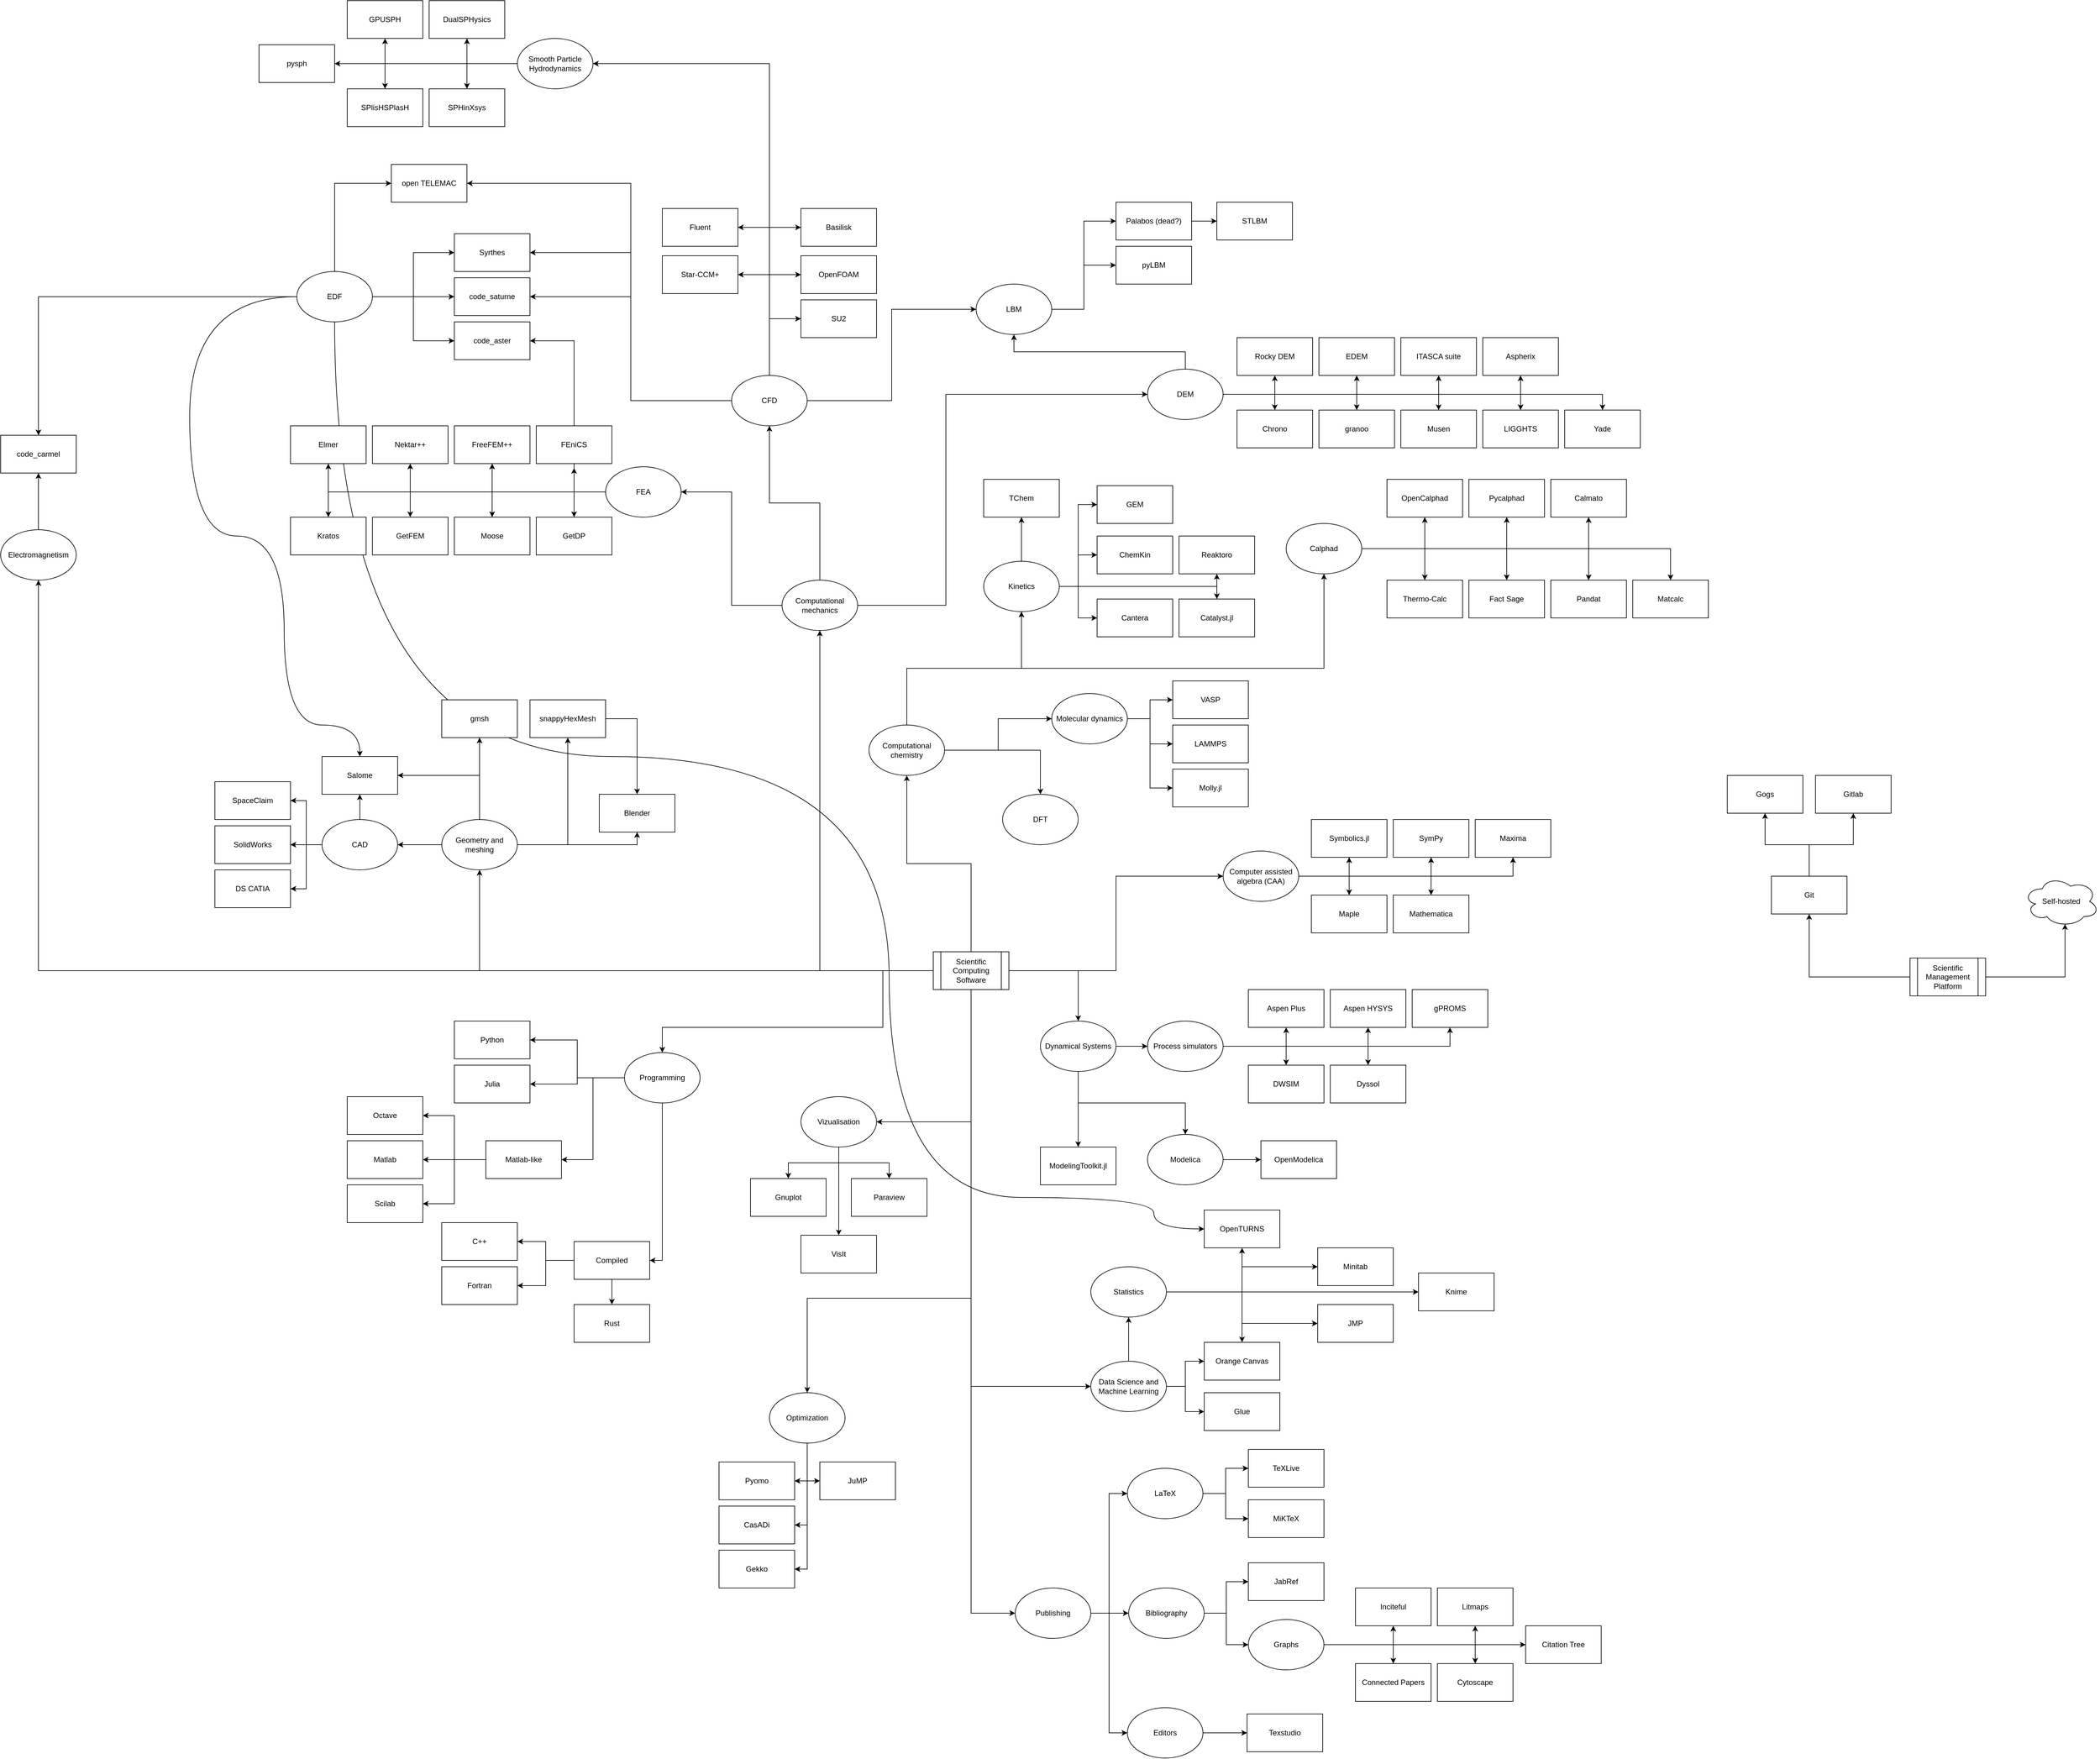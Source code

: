 <mxfile version="22.1.5" type="github">
  <diagram name="Page-1" id="x5J1sQV5GpxVPcckxnvj">
    <mxGraphModel dx="2074" dy="1110" grid="1" gridSize="10" guides="1" tooltips="1" connect="1" arrows="1" fold="1" page="1" pageScale="1" pageWidth="4681" pageHeight="3300" math="0" shadow="0">
      <root>
        <mxCell id="0" />
        <mxCell id="1" parent="0" />
        <mxCell id="EgJ6nwJVjVo9zUgUzeZK-253" style="edgeStyle=orthogonalEdgeStyle;curved=1;rounded=0;orthogonalLoop=1;jettySize=auto;html=1;exitX=0.5;exitY=1;exitDx=0;exitDy=0;entryX=0;entryY=0.5;entryDx=0;entryDy=0;" parent="1" source="EgJ6nwJVjVo9zUgUzeZK-240" target="EgJ6nwJVjVo9zUgUzeZK-246" edge="1">
          <mxGeometry relative="1" as="geometry">
            <Array as="points">
              <mxPoint x="1240" y="1480" />
              <mxPoint x="2120" y="1480" />
              <mxPoint x="2120" y="2180" />
              <mxPoint x="2540" y="2180" />
              <mxPoint x="2540" y="2230" />
            </Array>
          </mxGeometry>
        </mxCell>
        <mxCell id="EgJ6nwJVjVo9zUgUzeZK-16" style="edgeStyle=orthogonalEdgeStyle;rounded=0;orthogonalLoop=1;jettySize=auto;html=1;" parent="1" source="EgJ6nwJVjVo9zUgUzeZK-94" target="EgJ6nwJVjVo9zUgUzeZK-3" edge="1">
          <mxGeometry relative="1" as="geometry" />
        </mxCell>
        <mxCell id="EgJ6nwJVjVo9zUgUzeZK-26" style="edgeStyle=orthogonalEdgeStyle;rounded=0;orthogonalLoop=1;jettySize=auto;html=1;entryX=1;entryY=0.5;entryDx=0;entryDy=0;exitX=0;exitY=0.5;exitDx=0;exitDy=0;" parent="1" source="EgJ6nwJVjVo9zUgUzeZK-94" target="EgJ6nwJVjVo9zUgUzeZK-20" edge="1">
          <mxGeometry relative="1" as="geometry" />
        </mxCell>
        <mxCell id="EgJ6nwJVjVo9zUgUzeZK-46" style="edgeStyle=orthogonalEdgeStyle;rounded=0;orthogonalLoop=1;jettySize=auto;html=1;" parent="1" source="EgJ6nwJVjVo9zUgUzeZK-1" target="EgJ6nwJVjVo9zUgUzeZK-27" edge="1">
          <mxGeometry relative="1" as="geometry">
            <Array as="points">
              <mxPoint x="2110" y="1820" />
              <mxPoint x="2110" y="1910" />
              <mxPoint x="1760" y="1910" />
            </Array>
          </mxGeometry>
        </mxCell>
        <mxCell id="EgJ6nwJVjVo9zUgUzeZK-65" style="edgeStyle=orthogonalEdgeStyle;rounded=0;orthogonalLoop=1;jettySize=auto;html=1;entryX=0;entryY=0.5;entryDx=0;entryDy=0;exitX=0.5;exitY=1;exitDx=0;exitDy=0;" parent="1" source="EgJ6nwJVjVo9zUgUzeZK-1" target="EgJ6nwJVjVo9zUgUzeZK-64" edge="1">
          <mxGeometry relative="1" as="geometry" />
        </mxCell>
        <mxCell id="EgJ6nwJVjVo9zUgUzeZK-71" style="edgeStyle=orthogonalEdgeStyle;rounded=0;orthogonalLoop=1;jettySize=auto;html=1;exitX=0.5;exitY=0;exitDx=0;exitDy=0;" parent="1" source="EgJ6nwJVjVo9zUgUzeZK-96" target="EgJ6nwJVjVo9zUgUzeZK-70" edge="1">
          <mxGeometry relative="1" as="geometry" />
        </mxCell>
        <mxCell id="EgJ6nwJVjVo9zUgUzeZK-82" style="edgeStyle=orthogonalEdgeStyle;rounded=0;orthogonalLoop=1;jettySize=auto;html=1;entryX=0;entryY=0.5;entryDx=0;entryDy=0;" parent="1" source="EgJ6nwJVjVo9zUgUzeZK-1" target="EgJ6nwJVjVo9zUgUzeZK-80" edge="1">
          <mxGeometry relative="1" as="geometry" />
        </mxCell>
        <mxCell id="EgJ6nwJVjVo9zUgUzeZK-95" style="edgeStyle=orthogonalEdgeStyle;rounded=0;orthogonalLoop=1;jettySize=auto;html=1;" parent="1" source="EgJ6nwJVjVo9zUgUzeZK-1" target="EgJ6nwJVjVo9zUgUzeZK-94" edge="1">
          <mxGeometry relative="1" as="geometry" />
        </mxCell>
        <mxCell id="EgJ6nwJVjVo9zUgUzeZK-106" style="edgeStyle=orthogonalEdgeStyle;rounded=0;orthogonalLoop=1;jettySize=auto;html=1;" parent="1" source="EgJ6nwJVjVo9zUgUzeZK-1" target="EgJ6nwJVjVo9zUgUzeZK-96" edge="1">
          <mxGeometry relative="1" as="geometry" />
        </mxCell>
        <mxCell id="EgJ6nwJVjVo9zUgUzeZK-121" style="edgeStyle=orthogonalEdgeStyle;rounded=0;orthogonalLoop=1;jettySize=auto;html=1;entryX=0.5;entryY=1;entryDx=0;entryDy=0;" parent="1" source="EgJ6nwJVjVo9zUgUzeZK-1" target="EgJ6nwJVjVo9zUgUzeZK-120" edge="1">
          <mxGeometry relative="1" as="geometry" />
        </mxCell>
        <mxCell id="EgJ6nwJVjVo9zUgUzeZK-145" style="edgeStyle=orthogonalEdgeStyle;rounded=0;orthogonalLoop=1;jettySize=auto;html=1;exitX=0.5;exitY=1;exitDx=0;exitDy=0;" parent="1" source="EgJ6nwJVjVo9zUgUzeZK-1" target="EgJ6nwJVjVo9zUgUzeZK-144" edge="1">
          <mxGeometry relative="1" as="geometry">
            <Array as="points">
              <mxPoint x="2250" y="2340" />
              <mxPoint x="1990" y="2340" />
            </Array>
          </mxGeometry>
        </mxCell>
        <mxCell id="EgJ6nwJVjVo9zUgUzeZK-160" style="edgeStyle=orthogonalEdgeStyle;rounded=0;orthogonalLoop=1;jettySize=auto;html=1;" parent="1" source="EgJ6nwJVjVo9zUgUzeZK-1" target="EgJ6nwJVjVo9zUgUzeZK-159" edge="1">
          <mxGeometry relative="1" as="geometry" />
        </mxCell>
        <mxCell id="EgJ6nwJVjVo9zUgUzeZK-181" style="edgeStyle=orthogonalEdgeStyle;rounded=0;orthogonalLoop=1;jettySize=auto;html=1;entryX=0;entryY=0.5;entryDx=0;entryDy=0;exitX=0.5;exitY=1;exitDx=0;exitDy=0;" parent="1" source="EgJ6nwJVjVo9zUgUzeZK-1" target="EgJ6nwJVjVo9zUgUzeZK-180" edge="1">
          <mxGeometry relative="1" as="geometry" />
        </mxCell>
        <mxCell id="EgJ6nwJVjVo9zUgUzeZK-213" style="edgeStyle=orthogonalEdgeStyle;rounded=0;orthogonalLoop=1;jettySize=auto;html=1;entryX=1;entryY=0.5;entryDx=0;entryDy=0;exitX=0.5;exitY=1;exitDx=0;exitDy=0;" parent="1" source="EgJ6nwJVjVo9zUgUzeZK-1" target="EgJ6nwJVjVo9zUgUzeZK-212" edge="1">
          <mxGeometry relative="1" as="geometry" />
        </mxCell>
        <mxCell id="EgJ6nwJVjVo9zUgUzeZK-259" style="edgeStyle=orthogonalEdgeStyle;rounded=0;orthogonalLoop=1;jettySize=auto;html=1;" parent="1" source="EgJ6nwJVjVo9zUgUzeZK-1" target="EgJ6nwJVjVo9zUgUzeZK-258" edge="1">
          <mxGeometry relative="1" as="geometry" />
        </mxCell>
        <mxCell id="EgJ6nwJVjVo9zUgUzeZK-1" value="Scientific Computing Software" style="shape=process;whiteSpace=wrap;html=1;backgroundOutline=1;" parent="1" vertex="1">
          <mxGeometry x="2190" y="1790" width="120" height="60" as="geometry" />
        </mxCell>
        <mxCell id="EgJ6nwJVjVo9zUgUzeZK-11" style="edgeStyle=orthogonalEdgeStyle;rounded=0;orthogonalLoop=1;jettySize=auto;html=1;exitX=0.5;exitY=0;exitDx=0;exitDy=0;entryX=0;entryY=0.5;entryDx=0;entryDy=0;" parent="1" source="EgJ6nwJVjVo9zUgUzeZK-3" target="EgJ6nwJVjVo9zUgUzeZK-10" edge="1">
          <mxGeometry relative="1" as="geometry" />
        </mxCell>
        <mxCell id="EgJ6nwJVjVo9zUgUzeZK-12" style="edgeStyle=orthogonalEdgeStyle;rounded=0;orthogonalLoop=1;jettySize=auto;html=1;exitX=0.5;exitY=0;exitDx=0;exitDy=0;entryX=0;entryY=0.5;entryDx=0;entryDy=0;" parent="1" source="EgJ6nwJVjVo9zUgUzeZK-3" target="EgJ6nwJVjVo9zUgUzeZK-9" edge="1">
          <mxGeometry relative="1" as="geometry" />
        </mxCell>
        <mxCell id="EgJ6nwJVjVo9zUgUzeZK-13" style="edgeStyle=orthogonalEdgeStyle;rounded=0;orthogonalLoop=1;jettySize=auto;html=1;exitX=0.5;exitY=0;exitDx=0;exitDy=0;entryX=1;entryY=0.5;entryDx=0;entryDy=0;" parent="1" source="EgJ6nwJVjVo9zUgUzeZK-3" target="EgJ6nwJVjVo9zUgUzeZK-8" edge="1">
          <mxGeometry relative="1" as="geometry" />
        </mxCell>
        <mxCell id="EgJ6nwJVjVo9zUgUzeZK-15" style="edgeStyle=orthogonalEdgeStyle;rounded=0;orthogonalLoop=1;jettySize=auto;html=1;exitX=0.5;exitY=0;exitDx=0;exitDy=0;entryX=1;entryY=0.5;entryDx=0;entryDy=0;" parent="1" source="EgJ6nwJVjVo9zUgUzeZK-3" target="EgJ6nwJVjVo9zUgUzeZK-7" edge="1">
          <mxGeometry relative="1" as="geometry" />
        </mxCell>
        <mxCell id="EgJ6nwJVjVo9zUgUzeZK-233" style="edgeStyle=orthogonalEdgeStyle;rounded=0;orthogonalLoop=1;jettySize=auto;html=1;entryX=0;entryY=0.5;entryDx=0;entryDy=0;" parent="1" source="EgJ6nwJVjVo9zUgUzeZK-3" target="EgJ6nwJVjVo9zUgUzeZK-222" edge="1">
          <mxGeometry relative="1" as="geometry" />
        </mxCell>
        <mxCell id="EgJ6nwJVjVo9zUgUzeZK-237" style="edgeStyle=orthogonalEdgeStyle;rounded=0;orthogonalLoop=1;jettySize=auto;html=1;entryX=1;entryY=0.5;entryDx=0;entryDy=0;" parent="1" source="EgJ6nwJVjVo9zUgUzeZK-3" target="EgJ6nwJVjVo9zUgUzeZK-234" edge="1">
          <mxGeometry relative="1" as="geometry" />
        </mxCell>
        <mxCell id="EgJ6nwJVjVo9zUgUzeZK-239" style="edgeStyle=orthogonalEdgeStyle;rounded=0;orthogonalLoop=1;jettySize=auto;html=1;entryX=1;entryY=0.5;entryDx=0;entryDy=0;" parent="1" source="EgJ6nwJVjVo9zUgUzeZK-3" target="EgJ6nwJVjVo9zUgUzeZK-238" edge="1">
          <mxGeometry relative="1" as="geometry" />
        </mxCell>
        <mxCell id="EgJ6nwJVjVo9zUgUzeZK-257" style="edgeStyle=orthogonalEdgeStyle;rounded=0;orthogonalLoop=1;jettySize=auto;html=1;exitX=0.5;exitY=0;exitDx=0;exitDy=0;entryX=1;entryY=0.5;entryDx=0;entryDy=0;" parent="1" source="EgJ6nwJVjVo9zUgUzeZK-3" target="EgJ6nwJVjVo9zUgUzeZK-254" edge="1">
          <mxGeometry relative="1" as="geometry" />
        </mxCell>
        <mxCell id="EgJ6nwJVjVo9zUgUzeZK-265" style="edgeStyle=orthogonalEdgeStyle;rounded=0;orthogonalLoop=1;jettySize=auto;html=1;entryX=1;entryY=0.5;entryDx=0;entryDy=0;" parent="1" source="EgJ6nwJVjVo9zUgUzeZK-3" target="EgJ6nwJVjVo9zUgUzeZK-263" edge="1">
          <mxGeometry relative="1" as="geometry">
            <Array as="points">
              <mxPoint x="1710" y="915" />
              <mxPoint x="1710" y="570" />
            </Array>
          </mxGeometry>
        </mxCell>
        <mxCell id="EgJ6nwJVjVo9zUgUzeZK-307" style="edgeStyle=orthogonalEdgeStyle;rounded=0;orthogonalLoop=1;jettySize=auto;html=1;entryX=0;entryY=0.5;entryDx=0;entryDy=0;" parent="1" source="EgJ6nwJVjVo9zUgUzeZK-3" target="EgJ6nwJVjVo9zUgUzeZK-153" edge="1">
          <mxGeometry relative="1" as="geometry" />
        </mxCell>
        <mxCell id="EgJ6nwJVjVo9zUgUzeZK-3" value="CFD" style="ellipse;whiteSpace=wrap;html=1;" parent="1" vertex="1">
          <mxGeometry x="1870" y="875" width="120" height="80" as="geometry" />
        </mxCell>
        <mxCell id="EgJ6nwJVjVo9zUgUzeZK-296" style="edgeStyle=orthogonalEdgeStyle;rounded=0;orthogonalLoop=1;jettySize=auto;html=1;entryX=0.5;entryY=1;entryDx=0;entryDy=0;" parent="1" source="EgJ6nwJVjVo9zUgUzeZK-4" target="EgJ6nwJVjVo9zUgUzeZK-5" edge="1">
          <mxGeometry relative="1" as="geometry" />
        </mxCell>
        <mxCell id="EgJ6nwJVjVo9zUgUzeZK-297" style="edgeStyle=orthogonalEdgeStyle;rounded=0;orthogonalLoop=1;jettySize=auto;html=1;entryX=0.5;entryY=0;entryDx=0;entryDy=0;" parent="1" source="EgJ6nwJVjVo9zUgUzeZK-4" target="EgJ6nwJVjVo9zUgUzeZK-279" edge="1">
          <mxGeometry relative="1" as="geometry" />
        </mxCell>
        <mxCell id="EgJ6nwJVjVo9zUgUzeZK-298" style="edgeStyle=orthogonalEdgeStyle;rounded=0;orthogonalLoop=1;jettySize=auto;html=1;entryX=0.5;entryY=1;entryDx=0;entryDy=0;" parent="1" source="EgJ6nwJVjVo9zUgUzeZK-4" target="EgJ6nwJVjVo9zUgUzeZK-295" edge="1">
          <mxGeometry relative="1" as="geometry" />
        </mxCell>
        <mxCell id="EgJ6nwJVjVo9zUgUzeZK-299" style="edgeStyle=orthogonalEdgeStyle;rounded=0;orthogonalLoop=1;jettySize=auto;html=1;entryX=0.5;entryY=1;entryDx=0;entryDy=0;" parent="1" source="EgJ6nwJVjVo9zUgUzeZK-4" target="EgJ6nwJVjVo9zUgUzeZK-118" edge="1">
          <mxGeometry relative="1" as="geometry" />
        </mxCell>
        <mxCell id="EgJ6nwJVjVo9zUgUzeZK-300" style="edgeStyle=orthogonalEdgeStyle;rounded=0;orthogonalLoop=1;jettySize=auto;html=1;entryX=0.5;entryY=1;entryDx=0;entryDy=0;" parent="1" source="EgJ6nwJVjVo9zUgUzeZK-4" target="EgJ6nwJVjVo9zUgUzeZK-294" edge="1">
          <mxGeometry relative="1" as="geometry" />
        </mxCell>
        <mxCell id="EgJ6nwJVjVo9zUgUzeZK-301" style="edgeStyle=orthogonalEdgeStyle;rounded=0;orthogonalLoop=1;jettySize=auto;html=1;entryX=0.5;entryY=0;entryDx=0;entryDy=0;" parent="1" source="EgJ6nwJVjVo9zUgUzeZK-4" target="EgJ6nwJVjVo9zUgUzeZK-288" edge="1">
          <mxGeometry relative="1" as="geometry" />
        </mxCell>
        <mxCell id="EgJ6nwJVjVo9zUgUzeZK-302" style="edgeStyle=orthogonalEdgeStyle;rounded=0;orthogonalLoop=1;jettySize=auto;html=1;entryX=0.5;entryY=0;entryDx=0;entryDy=0;" parent="1" source="EgJ6nwJVjVo9zUgUzeZK-4" target="EgJ6nwJVjVo9zUgUzeZK-6" edge="1">
          <mxGeometry relative="1" as="geometry" />
        </mxCell>
        <mxCell id="EgJ6nwJVjVo9zUgUzeZK-303" style="edgeStyle=orthogonalEdgeStyle;rounded=0;orthogonalLoop=1;jettySize=auto;html=1;entryX=0.5;entryY=0;entryDx=0;entryDy=0;" parent="1" source="EgJ6nwJVjVo9zUgUzeZK-4" target="EgJ6nwJVjVo9zUgUzeZK-291" edge="1">
          <mxGeometry relative="1" as="geometry" />
        </mxCell>
        <mxCell id="EgJ6nwJVjVo9zUgUzeZK-304" style="edgeStyle=orthogonalEdgeStyle;rounded=0;orthogonalLoop=1;jettySize=auto;html=1;entryX=0.5;entryY=0;entryDx=0;entryDy=0;" parent="1" source="EgJ6nwJVjVo9zUgUzeZK-4" target="EgJ6nwJVjVo9zUgUzeZK-78" edge="1">
          <mxGeometry relative="1" as="geometry" />
        </mxCell>
        <mxCell id="EgJ6nwJVjVo9zUgUzeZK-306" style="edgeStyle=orthogonalEdgeStyle;rounded=0;orthogonalLoop=1;jettySize=auto;html=1;exitX=0.5;exitY=0;exitDx=0;exitDy=0;entryX=0.5;entryY=1;entryDx=0;entryDy=0;" parent="1" source="EgJ6nwJVjVo9zUgUzeZK-4" target="EgJ6nwJVjVo9zUgUzeZK-153" edge="1">
          <mxGeometry relative="1" as="geometry" />
        </mxCell>
        <mxCell id="EgJ6nwJVjVo9zUgUzeZK-4" value="DEM" style="ellipse;whiteSpace=wrap;html=1;" parent="1" vertex="1">
          <mxGeometry x="2530" y="865" width="120" height="80" as="geometry" />
        </mxCell>
        <mxCell id="EgJ6nwJVjVo9zUgUzeZK-5" value="Rocky DEM" style="rounded=0;whiteSpace=wrap;html=1;" parent="1" vertex="1">
          <mxGeometry x="2672" y="815" width="120" height="60" as="geometry" />
        </mxCell>
        <UserObject label="Musen" link="https://github.com/msolids/musen" linkTarget="_blank" id="EgJ6nwJVjVo9zUgUzeZK-6">
          <mxCell style="rounded=0;whiteSpace=wrap;html=1;" parent="1" vertex="1">
            <mxGeometry x="2932" y="930" width="120" height="60" as="geometry" />
          </mxCell>
        </UserObject>
        <mxCell id="EgJ6nwJVjVo9zUgUzeZK-7" value="Fluent" style="rounded=0;whiteSpace=wrap;html=1;" parent="1" vertex="1">
          <mxGeometry x="1760" y="610" width="120" height="60" as="geometry" />
        </mxCell>
        <mxCell id="EgJ6nwJVjVo9zUgUzeZK-8" value="Star-CCM+" style="rounded=0;whiteSpace=wrap;html=1;" parent="1" vertex="1">
          <mxGeometry x="1760" y="685" width="120" height="60" as="geometry" />
        </mxCell>
        <mxCell id="EgJ6nwJVjVo9zUgUzeZK-9" value="OpenFOAM" style="rounded=0;whiteSpace=wrap;html=1;" parent="1" vertex="1">
          <mxGeometry x="1980" y="685" width="120" height="60" as="geometry" />
        </mxCell>
        <mxCell id="EgJ6nwJVjVo9zUgUzeZK-10" value="SU2" style="rounded=0;whiteSpace=wrap;html=1;" parent="1" vertex="1">
          <mxGeometry x="1980" y="755" width="120" height="60" as="geometry" />
        </mxCell>
        <mxCell id="EgJ6nwJVjVo9zUgUzeZK-24" style="edgeStyle=orthogonalEdgeStyle;rounded=0;orthogonalLoop=1;jettySize=auto;html=1;exitX=0;exitY=0.5;exitDx=0;exitDy=0;entryX=0.5;entryY=1.117;entryDx=0;entryDy=0;entryPerimeter=0;" parent="1" source="EgJ6nwJVjVo9zUgUzeZK-20" target="EgJ6nwJVjVo9zUgUzeZK-23" edge="1">
          <mxGeometry relative="1" as="geometry" />
        </mxCell>
        <mxCell id="EgJ6nwJVjVo9zUgUzeZK-25" style="edgeStyle=orthogonalEdgeStyle;rounded=0;orthogonalLoop=1;jettySize=auto;html=1;entryX=0.5;entryY=1;entryDx=0;entryDy=0;" parent="1" source="EgJ6nwJVjVo9zUgUzeZK-20" target="EgJ6nwJVjVo9zUgUzeZK-21" edge="1">
          <mxGeometry relative="1" as="geometry" />
        </mxCell>
        <mxCell id="EgJ6nwJVjVo9zUgUzeZK-224" style="edgeStyle=orthogonalEdgeStyle;rounded=0;orthogonalLoop=1;jettySize=auto;html=1;entryX=0.5;entryY=1;entryDx=0;entryDy=0;" parent="1" source="EgJ6nwJVjVo9zUgUzeZK-20" target="EgJ6nwJVjVo9zUgUzeZK-219" edge="1">
          <mxGeometry relative="1" as="geometry" />
        </mxCell>
        <mxCell id="EgJ6nwJVjVo9zUgUzeZK-225" style="edgeStyle=orthogonalEdgeStyle;rounded=0;orthogonalLoop=1;jettySize=auto;html=1;entryX=0.5;entryY=1;entryDx=0;entryDy=0;" parent="1" source="EgJ6nwJVjVo9zUgUzeZK-20" target="EgJ6nwJVjVo9zUgUzeZK-216" edge="1">
          <mxGeometry relative="1" as="geometry" />
        </mxCell>
        <mxCell id="EgJ6nwJVjVo9zUgUzeZK-226" style="edgeStyle=orthogonalEdgeStyle;rounded=0;orthogonalLoop=1;jettySize=auto;html=1;entryX=0.5;entryY=0;entryDx=0;entryDy=0;" parent="1" source="EgJ6nwJVjVo9zUgUzeZK-20" target="EgJ6nwJVjVo9zUgUzeZK-218" edge="1">
          <mxGeometry relative="1" as="geometry" />
        </mxCell>
        <mxCell id="EgJ6nwJVjVo9zUgUzeZK-228" style="edgeStyle=orthogonalEdgeStyle;rounded=0;orthogonalLoop=1;jettySize=auto;html=1;entryX=0.5;entryY=0;entryDx=0;entryDy=0;" parent="1" source="EgJ6nwJVjVo9zUgUzeZK-20" target="EgJ6nwJVjVo9zUgUzeZK-217" edge="1">
          <mxGeometry relative="1" as="geometry" />
        </mxCell>
        <mxCell id="EgJ6nwJVjVo9zUgUzeZK-229" style="edgeStyle=orthogonalEdgeStyle;rounded=0;orthogonalLoop=1;jettySize=auto;html=1;entryX=0.5;entryY=0;entryDx=0;entryDy=0;exitX=0;exitY=0.5;exitDx=0;exitDy=0;" parent="1" source="EgJ6nwJVjVo9zUgUzeZK-20" target="EgJ6nwJVjVo9zUgUzeZK-220" edge="1">
          <mxGeometry relative="1" as="geometry" />
        </mxCell>
        <mxCell id="EgJ6nwJVjVo9zUgUzeZK-232" style="edgeStyle=orthogonalEdgeStyle;rounded=0;orthogonalLoop=1;jettySize=auto;html=1;entryX=0.5;entryY=0;entryDx=0;entryDy=0;" parent="1" source="EgJ6nwJVjVo9zUgUzeZK-20" target="EgJ6nwJVjVo9zUgUzeZK-231" edge="1">
          <mxGeometry relative="1" as="geometry" />
        </mxCell>
        <mxCell id="EgJ6nwJVjVo9zUgUzeZK-236" style="edgeStyle=orthogonalEdgeStyle;rounded=0;orthogonalLoop=1;jettySize=auto;html=1;entryX=1;entryY=0.5;entryDx=0;entryDy=0;" parent="1" source="EgJ6nwJVjVo9zUgUzeZK-20" target="EgJ6nwJVjVo9zUgUzeZK-235" edge="1">
          <mxGeometry relative="1" as="geometry">
            <Array as="points">
              <mxPoint x="1620" y="1060" />
              <mxPoint x="1620" y="820" />
            </Array>
          </mxGeometry>
        </mxCell>
        <mxCell id="EgJ6nwJVjVo9zUgUzeZK-20" value="FEA" style="ellipse;whiteSpace=wrap;html=1;" parent="1" vertex="1">
          <mxGeometry x="1670" y="1020" width="120" height="80" as="geometry" />
        </mxCell>
        <UserObject label="Elmer" link="https://www.csc.fi/web/elmer" linkTarget="_blank" id="EgJ6nwJVjVo9zUgUzeZK-21">
          <mxCell style="rounded=0;whiteSpace=wrap;html=1;" parent="1" vertex="1">
            <mxGeometry x="1170" y="955" width="120" height="60" as="geometry" />
          </mxCell>
        </UserObject>
        <mxCell id="EgJ6nwJVjVo9zUgUzeZK-23" value="FEniCS" style="rounded=0;whiteSpace=wrap;html=1;" parent="1" vertex="1">
          <mxGeometry x="1560" y="955" width="120" height="60" as="geometry" />
        </mxCell>
        <mxCell id="EgJ6nwJVjVo9zUgUzeZK-37" style="edgeStyle=orthogonalEdgeStyle;rounded=0;orthogonalLoop=1;jettySize=auto;html=1;entryX=1;entryY=0.5;entryDx=0;entryDy=0;" parent="1" source="EgJ6nwJVjVo9zUgUzeZK-27" target="EgJ6nwJVjVo9zUgUzeZK-28" edge="1">
          <mxGeometry relative="1" as="geometry" />
        </mxCell>
        <mxCell id="EgJ6nwJVjVo9zUgUzeZK-38" style="edgeStyle=orthogonalEdgeStyle;rounded=0;orthogonalLoop=1;jettySize=auto;html=1;" parent="1" source="EgJ6nwJVjVo9zUgUzeZK-27" target="EgJ6nwJVjVo9zUgUzeZK-29" edge="1">
          <mxGeometry relative="1" as="geometry" />
        </mxCell>
        <mxCell id="EgJ6nwJVjVo9zUgUzeZK-39" style="edgeStyle=orthogonalEdgeStyle;rounded=0;orthogonalLoop=1;jettySize=auto;html=1;entryX=1;entryY=0.5;entryDx=0;entryDy=0;" parent="1" source="EgJ6nwJVjVo9zUgUzeZK-27" target="EgJ6nwJVjVo9zUgUzeZK-34" edge="1">
          <mxGeometry relative="1" as="geometry" />
        </mxCell>
        <mxCell id="EgJ6nwJVjVo9zUgUzeZK-43" style="edgeStyle=orthogonalEdgeStyle;rounded=0;orthogonalLoop=1;jettySize=auto;html=1;exitX=0.5;exitY=1;exitDx=0;exitDy=0;entryX=1;entryY=0.5;entryDx=0;entryDy=0;" parent="1" source="EgJ6nwJVjVo9zUgUzeZK-27" target="EgJ6nwJVjVo9zUgUzeZK-42" edge="1">
          <mxGeometry relative="1" as="geometry" />
        </mxCell>
        <mxCell id="EgJ6nwJVjVo9zUgUzeZK-27" value="Programming" style="ellipse;whiteSpace=wrap;html=1;" parent="1" vertex="1">
          <mxGeometry x="1700" y="1950" width="120" height="80" as="geometry" />
        </mxCell>
        <mxCell id="EgJ6nwJVjVo9zUgUzeZK-28" value="Python" style="rounded=0;whiteSpace=wrap;html=1;" parent="1" vertex="1">
          <mxGeometry x="1430" y="1900" width="120" height="60" as="geometry" />
        </mxCell>
        <mxCell id="EgJ6nwJVjVo9zUgUzeZK-29" value="Julia" style="rounded=0;whiteSpace=wrap;html=1;" parent="1" vertex="1">
          <mxGeometry x="1430" y="1970" width="120" height="60" as="geometry" />
        </mxCell>
        <mxCell id="EgJ6nwJVjVo9zUgUzeZK-30" value="Octave" style="rounded=0;whiteSpace=wrap;html=1;" parent="1" vertex="1">
          <mxGeometry x="1260" y="2020" width="120" height="60" as="geometry" />
        </mxCell>
        <mxCell id="EgJ6nwJVjVo9zUgUzeZK-31" value="Matlab" style="rounded=0;whiteSpace=wrap;html=1;" parent="1" vertex="1">
          <mxGeometry x="1260" y="2090" width="120" height="60" as="geometry" />
        </mxCell>
        <mxCell id="EgJ6nwJVjVo9zUgUzeZK-32" value="C++" style="rounded=0;whiteSpace=wrap;html=1;" parent="1" vertex="1">
          <mxGeometry x="1410" y="2220" width="120" height="60" as="geometry" />
        </mxCell>
        <mxCell id="EgJ6nwJVjVo9zUgUzeZK-33" value="Fortran" style="rounded=0;whiteSpace=wrap;html=1;" parent="1" vertex="1">
          <mxGeometry x="1410" y="2290" width="120" height="60" as="geometry" />
        </mxCell>
        <mxCell id="EgJ6nwJVjVo9zUgUzeZK-35" style="edgeStyle=orthogonalEdgeStyle;rounded=0;orthogonalLoop=1;jettySize=auto;html=1;entryX=1;entryY=0.5;entryDx=0;entryDy=0;" parent="1" source="EgJ6nwJVjVo9zUgUzeZK-34" target="EgJ6nwJVjVo9zUgUzeZK-30" edge="1">
          <mxGeometry relative="1" as="geometry" />
        </mxCell>
        <mxCell id="EgJ6nwJVjVo9zUgUzeZK-36" style="edgeStyle=orthogonalEdgeStyle;rounded=0;orthogonalLoop=1;jettySize=auto;html=1;entryX=1;entryY=0.5;entryDx=0;entryDy=0;" parent="1" source="EgJ6nwJVjVo9zUgUzeZK-34" target="EgJ6nwJVjVo9zUgUzeZK-31" edge="1">
          <mxGeometry relative="1" as="geometry" />
        </mxCell>
        <mxCell id="EgJ6nwJVjVo9zUgUzeZK-41" style="edgeStyle=orthogonalEdgeStyle;rounded=0;orthogonalLoop=1;jettySize=auto;html=1;entryX=1;entryY=0.5;entryDx=0;entryDy=0;" parent="1" source="EgJ6nwJVjVo9zUgUzeZK-34" target="EgJ6nwJVjVo9zUgUzeZK-40" edge="1">
          <mxGeometry relative="1" as="geometry" />
        </mxCell>
        <mxCell id="EgJ6nwJVjVo9zUgUzeZK-34" value="Matlab-like" style="rounded=0;whiteSpace=wrap;html=1;" parent="1" vertex="1">
          <mxGeometry x="1480" y="2090" width="120" height="60" as="geometry" />
        </mxCell>
        <mxCell id="EgJ6nwJVjVo9zUgUzeZK-40" value="Scilab" style="rounded=0;whiteSpace=wrap;html=1;" parent="1" vertex="1">
          <mxGeometry x="1260" y="2160" width="120" height="60" as="geometry" />
        </mxCell>
        <mxCell id="EgJ6nwJVjVo9zUgUzeZK-44" style="edgeStyle=orthogonalEdgeStyle;rounded=0;orthogonalLoop=1;jettySize=auto;html=1;entryX=1;entryY=0.5;entryDx=0;entryDy=0;" parent="1" source="EgJ6nwJVjVo9zUgUzeZK-42" target="EgJ6nwJVjVo9zUgUzeZK-32" edge="1">
          <mxGeometry relative="1" as="geometry" />
        </mxCell>
        <mxCell id="EgJ6nwJVjVo9zUgUzeZK-45" style="edgeStyle=orthogonalEdgeStyle;rounded=0;orthogonalLoop=1;jettySize=auto;html=1;entryX=1;entryY=0.5;entryDx=0;entryDy=0;" parent="1" source="EgJ6nwJVjVo9zUgUzeZK-42" target="EgJ6nwJVjVo9zUgUzeZK-33" edge="1">
          <mxGeometry relative="1" as="geometry" />
        </mxCell>
        <mxCell id="EgJ6nwJVjVo9zUgUzeZK-140" style="edgeStyle=orthogonalEdgeStyle;rounded=0;orthogonalLoop=1;jettySize=auto;html=1;" parent="1" source="EgJ6nwJVjVo9zUgUzeZK-42" target="EgJ6nwJVjVo9zUgUzeZK-139" edge="1">
          <mxGeometry relative="1" as="geometry" />
        </mxCell>
        <mxCell id="EgJ6nwJVjVo9zUgUzeZK-42" value="Compiled" style="rounded=0;whiteSpace=wrap;html=1;" parent="1" vertex="1">
          <mxGeometry x="1620" y="2250" width="120" height="60" as="geometry" />
        </mxCell>
        <mxCell id="EgJ6nwJVjVo9zUgUzeZK-97" style="edgeStyle=orthogonalEdgeStyle;rounded=0;orthogonalLoop=1;jettySize=auto;html=1;entryX=0.5;entryY=1;entryDx=0;entryDy=0;" parent="1" source="EgJ6nwJVjVo9zUgUzeZK-47" target="EgJ6nwJVjVo9zUgUzeZK-50" edge="1">
          <mxGeometry relative="1" as="geometry" />
        </mxCell>
        <mxCell id="EgJ6nwJVjVo9zUgUzeZK-98" style="edgeStyle=orthogonalEdgeStyle;rounded=0;orthogonalLoop=1;jettySize=auto;html=1;" parent="1" source="EgJ6nwJVjVo9zUgUzeZK-47" target="EgJ6nwJVjVo9zUgUzeZK-48" edge="1">
          <mxGeometry relative="1" as="geometry" />
        </mxCell>
        <mxCell id="EgJ6nwJVjVo9zUgUzeZK-99" style="edgeStyle=orthogonalEdgeStyle;rounded=0;orthogonalLoop=1;jettySize=auto;html=1;entryX=0.5;entryY=1;entryDx=0;entryDy=0;" parent="1" source="EgJ6nwJVjVo9zUgUzeZK-47" target="EgJ6nwJVjVo9zUgUzeZK-51" edge="1">
          <mxGeometry relative="1" as="geometry" />
        </mxCell>
        <mxCell id="EgJ6nwJVjVo9zUgUzeZK-100" style="edgeStyle=orthogonalEdgeStyle;rounded=0;orthogonalLoop=1;jettySize=auto;html=1;entryX=0.5;entryY=1;entryDx=0;entryDy=0;" parent="1" source="EgJ6nwJVjVo9zUgUzeZK-47" target="EgJ6nwJVjVo9zUgUzeZK-61" edge="1">
          <mxGeometry relative="1" as="geometry" />
        </mxCell>
        <mxCell id="EgJ6nwJVjVo9zUgUzeZK-101" style="edgeStyle=orthogonalEdgeStyle;rounded=0;orthogonalLoop=1;jettySize=auto;html=1;entryX=0.5;entryY=0;entryDx=0;entryDy=0;" parent="1" source="EgJ6nwJVjVo9zUgUzeZK-47" target="EgJ6nwJVjVo9zUgUzeZK-49" edge="1">
          <mxGeometry relative="1" as="geometry" />
        </mxCell>
        <mxCell id="EgJ6nwJVjVo9zUgUzeZK-102" style="edgeStyle=orthogonalEdgeStyle;rounded=0;orthogonalLoop=1;jettySize=auto;html=1;entryX=0.5;entryY=0;entryDx=0;entryDy=0;" parent="1" source="EgJ6nwJVjVo9zUgUzeZK-47" target="EgJ6nwJVjVo9zUgUzeZK-52" edge="1">
          <mxGeometry relative="1" as="geometry" />
        </mxCell>
        <mxCell id="EgJ6nwJVjVo9zUgUzeZK-103" style="edgeStyle=orthogonalEdgeStyle;rounded=0;orthogonalLoop=1;jettySize=auto;html=1;exitX=1;exitY=0.5;exitDx=0;exitDy=0;entryX=0.5;entryY=0;entryDx=0;entryDy=0;" parent="1" source="EgJ6nwJVjVo9zUgUzeZK-47" target="EgJ6nwJVjVo9zUgUzeZK-53" edge="1">
          <mxGeometry relative="1" as="geometry" />
        </mxCell>
        <mxCell id="EgJ6nwJVjVo9zUgUzeZK-47" value="Calphad" style="ellipse;whiteSpace=wrap;html=1;" parent="1" vertex="1">
          <mxGeometry x="2750" y="1110" width="120" height="80" as="geometry" />
        </mxCell>
        <mxCell id="EgJ6nwJVjVo9zUgUzeZK-48" value="Thermo-Calc" style="rounded=0;whiteSpace=wrap;html=1;" parent="1" vertex="1">
          <mxGeometry x="2910" y="1200" width="120" height="60" as="geometry" />
        </mxCell>
        <mxCell id="EgJ6nwJVjVo9zUgUzeZK-49" value="Fact Sage" style="rounded=0;whiteSpace=wrap;html=1;" parent="1" vertex="1">
          <mxGeometry x="3040" y="1200" width="120" height="60" as="geometry" />
        </mxCell>
        <mxCell id="EgJ6nwJVjVo9zUgUzeZK-50" value="OpenCalphad" style="rounded=0;whiteSpace=wrap;html=1;" parent="1" vertex="1">
          <mxGeometry x="2910" y="1040" width="120" height="60" as="geometry" />
        </mxCell>
        <mxCell id="EgJ6nwJVjVo9zUgUzeZK-51" value="Pycalphad" style="rounded=0;whiteSpace=wrap;html=1;" parent="1" vertex="1">
          <mxGeometry x="3040" y="1040" width="120" height="60" as="geometry" />
        </mxCell>
        <mxCell id="EgJ6nwJVjVo9zUgUzeZK-52" value="Pandat" style="rounded=0;whiteSpace=wrap;html=1;" parent="1" vertex="1">
          <mxGeometry x="3170" y="1200" width="120" height="60" as="geometry" />
        </mxCell>
        <mxCell id="EgJ6nwJVjVo9zUgUzeZK-53" value="Matcalc" style="rounded=0;whiteSpace=wrap;html=1;" parent="1" vertex="1">
          <mxGeometry x="3300" y="1200" width="120" height="60" as="geometry" />
        </mxCell>
        <mxCell id="EgJ6nwJVjVo9zUgUzeZK-61" value="Calmato" style="rounded=0;whiteSpace=wrap;html=1;" parent="1" vertex="1">
          <mxGeometry x="3170" y="1040" width="120" height="60" as="geometry" />
        </mxCell>
        <mxCell id="EgJ6nwJVjVo9zUgUzeZK-69" style="edgeStyle=orthogonalEdgeStyle;rounded=0;orthogonalLoop=1;jettySize=auto;html=1;entryX=0;entryY=0.5;entryDx=0;entryDy=0;" parent="1" source="EgJ6nwJVjVo9zUgUzeZK-64" target="EgJ6nwJVjVo9zUgUzeZK-68" edge="1">
          <mxGeometry relative="1" as="geometry" />
        </mxCell>
        <mxCell id="EgJ6nwJVjVo9zUgUzeZK-107" style="edgeStyle=orthogonalEdgeStyle;rounded=0;orthogonalLoop=1;jettySize=auto;html=1;" parent="1" source="EgJ6nwJVjVo9zUgUzeZK-64" target="EgJ6nwJVjVo9zUgUzeZK-66" edge="1">
          <mxGeometry relative="1" as="geometry" />
        </mxCell>
        <mxCell id="EgJ6nwJVjVo9zUgUzeZK-249" style="edgeStyle=orthogonalEdgeStyle;rounded=0;orthogonalLoop=1;jettySize=auto;html=1;" parent="1" source="EgJ6nwJVjVo9zUgUzeZK-64" target="EgJ6nwJVjVo9zUgUzeZK-250" edge="1">
          <mxGeometry relative="1" as="geometry">
            <mxPoint x="2500" y="2350" as="targetPoint" />
          </mxGeometry>
        </mxCell>
        <mxCell id="EgJ6nwJVjVo9zUgUzeZK-64" value="Data Science and Machine Learning" style="ellipse;whiteSpace=wrap;html=1;" parent="1" vertex="1">
          <mxGeometry x="2440" y="2440" width="120" height="80" as="geometry" />
        </mxCell>
        <mxCell id="EgJ6nwJVjVo9zUgUzeZK-66" value="Orange Canvas" style="rounded=0;whiteSpace=wrap;html=1;" parent="1" vertex="1">
          <mxGeometry x="2620" y="2410" width="120" height="60" as="geometry" />
        </mxCell>
        <mxCell id="EgJ6nwJVjVo9zUgUzeZK-68" value="Glue" style="rounded=0;whiteSpace=wrap;html=1;" parent="1" vertex="1">
          <mxGeometry x="2620" y="2490" width="120" height="60" as="geometry" />
        </mxCell>
        <mxCell id="EgJ6nwJVjVo9zUgUzeZK-75" style="edgeStyle=orthogonalEdgeStyle;rounded=0;orthogonalLoop=1;jettySize=auto;html=1;entryX=0;entryY=0.5;entryDx=0;entryDy=0;" parent="1" source="EgJ6nwJVjVo9zUgUzeZK-70" target="EgJ6nwJVjVo9zUgUzeZK-74" edge="1">
          <mxGeometry relative="1" as="geometry" />
        </mxCell>
        <mxCell id="EgJ6nwJVjVo9zUgUzeZK-77" style="edgeStyle=orthogonalEdgeStyle;rounded=0;orthogonalLoop=1;jettySize=auto;html=1;" parent="1" source="EgJ6nwJVjVo9zUgUzeZK-70" target="EgJ6nwJVjVo9zUgUzeZK-76" edge="1">
          <mxGeometry relative="1" as="geometry" />
        </mxCell>
        <mxCell id="EgJ6nwJVjVo9zUgUzeZK-158" style="edgeStyle=orthogonalEdgeStyle;rounded=0;orthogonalLoop=1;jettySize=auto;html=1;entryX=0.5;entryY=0;entryDx=0;entryDy=0;" parent="1" source="EgJ6nwJVjVo9zUgUzeZK-70" target="EgJ6nwJVjVo9zUgUzeZK-157" edge="1">
          <mxGeometry relative="1" as="geometry" />
        </mxCell>
        <mxCell id="qlTcrQBFAkNu8aFo4ThX-2" style="edgeStyle=orthogonalEdgeStyle;rounded=0;orthogonalLoop=1;jettySize=auto;html=1;entryX=0.5;entryY=1;entryDx=0;entryDy=0;" parent="1" source="EgJ6nwJVjVo9zUgUzeZK-70" target="qlTcrQBFAkNu8aFo4ThX-1" edge="1">
          <mxGeometry relative="1" as="geometry" />
        </mxCell>
        <mxCell id="qlTcrQBFAkNu8aFo4ThX-4" style="edgeStyle=orthogonalEdgeStyle;rounded=0;orthogonalLoop=1;jettySize=auto;html=1;entryX=0;entryY=0.5;entryDx=0;entryDy=0;" parent="1" source="EgJ6nwJVjVo9zUgUzeZK-70" target="qlTcrQBFAkNu8aFo4ThX-3" edge="1">
          <mxGeometry relative="1" as="geometry" />
        </mxCell>
        <mxCell id="QRWuIck3U1smzIBxc6KD-4" style="edgeStyle=orthogonalEdgeStyle;rounded=0;orthogonalLoop=1;jettySize=auto;html=1;entryX=0.5;entryY=1;entryDx=0;entryDy=0;" edge="1" parent="1" source="EgJ6nwJVjVo9zUgUzeZK-70" target="QRWuIck3U1smzIBxc6KD-3">
          <mxGeometry relative="1" as="geometry" />
        </mxCell>
        <mxCell id="EgJ6nwJVjVo9zUgUzeZK-70" value="Kinetics" style="ellipse;whiteSpace=wrap;html=1;" parent="1" vertex="1">
          <mxGeometry x="2270" y="1170" width="120" height="80" as="geometry" />
        </mxCell>
        <mxCell id="EgJ6nwJVjVo9zUgUzeZK-74" value="ChemKin" style="rounded=0;whiteSpace=wrap;html=1;" parent="1" vertex="1">
          <mxGeometry x="2450" y="1130" width="120" height="60" as="geometry" />
        </mxCell>
        <mxCell id="EgJ6nwJVjVo9zUgUzeZK-76" value="Cantera" style="rounded=0;whiteSpace=wrap;html=1;" parent="1" vertex="1">
          <mxGeometry x="2450" y="1230" width="120" height="60" as="geometry" />
        </mxCell>
        <mxCell id="EgJ6nwJVjVo9zUgUzeZK-78" value="Yade" style="rounded=0;whiteSpace=wrap;html=1;" parent="1" vertex="1">
          <mxGeometry x="3192" y="930" width="120" height="60" as="geometry" />
        </mxCell>
        <mxCell id="EgJ6nwJVjVo9zUgUzeZK-86" style="edgeStyle=orthogonalEdgeStyle;rounded=0;orthogonalLoop=1;jettySize=auto;html=1;exitX=1;exitY=0.5;exitDx=0;exitDy=0;entryX=0.5;entryY=0;entryDx=0;entryDy=0;" parent="1" source="EgJ6nwJVjVo9zUgUzeZK-80" target="EgJ6nwJVjVo9zUgUzeZK-85" edge="1">
          <mxGeometry relative="1" as="geometry" />
        </mxCell>
        <mxCell id="EgJ6nwJVjVo9zUgUzeZK-90" style="edgeStyle=orthogonalEdgeStyle;rounded=0;orthogonalLoop=1;jettySize=auto;html=1;entryX=0.5;entryY=0;entryDx=0;entryDy=0;" parent="1" source="EgJ6nwJVjVo9zUgUzeZK-80" target="EgJ6nwJVjVo9zUgUzeZK-87" edge="1">
          <mxGeometry relative="1" as="geometry" />
        </mxCell>
        <mxCell id="EgJ6nwJVjVo9zUgUzeZK-91" style="edgeStyle=orthogonalEdgeStyle;rounded=0;orthogonalLoop=1;jettySize=auto;html=1;entryX=0.5;entryY=1;entryDx=0;entryDy=0;" parent="1" source="EgJ6nwJVjVo9zUgUzeZK-80" target="EgJ6nwJVjVo9zUgUzeZK-88" edge="1">
          <mxGeometry relative="1" as="geometry" />
        </mxCell>
        <mxCell id="EgJ6nwJVjVo9zUgUzeZK-92" style="edgeStyle=orthogonalEdgeStyle;rounded=0;orthogonalLoop=1;jettySize=auto;html=1;entryX=0.5;entryY=1;entryDx=0;entryDy=0;" parent="1" source="EgJ6nwJVjVo9zUgUzeZK-80" target="EgJ6nwJVjVo9zUgUzeZK-89" edge="1">
          <mxGeometry relative="1" as="geometry" />
        </mxCell>
        <mxCell id="EgJ6nwJVjVo9zUgUzeZK-93" style="edgeStyle=orthogonalEdgeStyle;rounded=0;orthogonalLoop=1;jettySize=auto;html=1;entryX=0.5;entryY=1;entryDx=0;entryDy=0;" parent="1" source="EgJ6nwJVjVo9zUgUzeZK-80" target="EgJ6nwJVjVo9zUgUzeZK-83" edge="1">
          <mxGeometry relative="1" as="geometry" />
        </mxCell>
        <mxCell id="EgJ6nwJVjVo9zUgUzeZK-80" value="Computer assisted algebra (CAA)" style="ellipse;whiteSpace=wrap;html=1;" parent="1" vertex="1">
          <mxGeometry x="2650" y="1630" width="120" height="80" as="geometry" />
        </mxCell>
        <mxCell id="EgJ6nwJVjVo9zUgUzeZK-83" value="Maxima" style="rounded=0;whiteSpace=wrap;html=1;" parent="1" vertex="1">
          <mxGeometry x="3050" y="1580" width="120" height="60" as="geometry" />
        </mxCell>
        <mxCell id="EgJ6nwJVjVo9zUgUzeZK-85" value="Maple" style="rounded=0;whiteSpace=wrap;html=1;" parent="1" vertex="1">
          <mxGeometry x="2790" y="1700" width="120" height="60" as="geometry" />
        </mxCell>
        <mxCell id="EgJ6nwJVjVo9zUgUzeZK-87" value="Mathematica" style="rounded=0;whiteSpace=wrap;html=1;" parent="1" vertex="1">
          <mxGeometry x="2920" y="1700" width="120" height="60" as="geometry" />
        </mxCell>
        <mxCell id="EgJ6nwJVjVo9zUgUzeZK-88" value="Symbolics.jl" style="rounded=0;whiteSpace=wrap;html=1;" parent="1" vertex="1">
          <mxGeometry x="2790" y="1580" width="120" height="60" as="geometry" />
        </mxCell>
        <mxCell id="EgJ6nwJVjVo9zUgUzeZK-89" value="SymPy" style="rounded=0;whiteSpace=wrap;html=1;" parent="1" vertex="1">
          <mxGeometry x="2920" y="1580" width="120" height="60" as="geometry" />
        </mxCell>
        <mxCell id="EgJ6nwJVjVo9zUgUzeZK-305" style="edgeStyle=orthogonalEdgeStyle;rounded=0;orthogonalLoop=1;jettySize=auto;html=1;entryX=0;entryY=0.5;entryDx=0;entryDy=0;" parent="1" source="EgJ6nwJVjVo9zUgUzeZK-94" target="EgJ6nwJVjVo9zUgUzeZK-4" edge="1">
          <mxGeometry relative="1" as="geometry">
            <Array as="points">
              <mxPoint x="2210" y="1240" />
              <mxPoint x="2210" y="905" />
            </Array>
          </mxGeometry>
        </mxCell>
        <mxCell id="EgJ6nwJVjVo9zUgUzeZK-94" value="Computational mechanics" style="ellipse;whiteSpace=wrap;html=1;" parent="1" vertex="1">
          <mxGeometry x="1950" y="1200" width="120" height="80" as="geometry" />
        </mxCell>
        <mxCell id="EgJ6nwJVjVo9zUgUzeZK-104" style="edgeStyle=orthogonalEdgeStyle;rounded=0;orthogonalLoop=1;jettySize=auto;html=1;entryX=0.5;entryY=1;entryDx=0;entryDy=0;" parent="1" source="EgJ6nwJVjVo9zUgUzeZK-96" target="EgJ6nwJVjVo9zUgUzeZK-47" edge="1">
          <mxGeometry relative="1" as="geometry">
            <Array as="points">
              <mxPoint x="2148" y="1340" />
              <mxPoint x="2810" y="1340" />
            </Array>
          </mxGeometry>
        </mxCell>
        <mxCell id="EgJ6nwJVjVo9zUgUzeZK-112" style="edgeStyle=orthogonalEdgeStyle;rounded=0;orthogonalLoop=1;jettySize=auto;html=1;" parent="1" source="EgJ6nwJVjVo9zUgUzeZK-96" target="EgJ6nwJVjVo9zUgUzeZK-108" edge="1">
          <mxGeometry relative="1" as="geometry" />
        </mxCell>
        <mxCell id="EgJ6nwJVjVo9zUgUzeZK-117" style="edgeStyle=orthogonalEdgeStyle;rounded=0;orthogonalLoop=1;jettySize=auto;html=1;" parent="1" source="EgJ6nwJVjVo9zUgUzeZK-96" target="EgJ6nwJVjVo9zUgUzeZK-116" edge="1">
          <mxGeometry relative="1" as="geometry" />
        </mxCell>
        <mxCell id="EgJ6nwJVjVo9zUgUzeZK-96" value="Computational chemistry" style="ellipse;whiteSpace=wrap;html=1;" parent="1" vertex="1">
          <mxGeometry x="2088" y="1430" width="120" height="80" as="geometry" />
        </mxCell>
        <mxCell id="EgJ6nwJVjVo9zUgUzeZK-113" style="edgeStyle=orthogonalEdgeStyle;rounded=0;orthogonalLoop=1;jettySize=auto;html=1;entryX=0;entryY=0.5;entryDx=0;entryDy=0;" parent="1" source="EgJ6nwJVjVo9zUgUzeZK-108" target="EgJ6nwJVjVo9zUgUzeZK-109" edge="1">
          <mxGeometry relative="1" as="geometry" />
        </mxCell>
        <mxCell id="EgJ6nwJVjVo9zUgUzeZK-114" style="edgeStyle=orthogonalEdgeStyle;rounded=0;orthogonalLoop=1;jettySize=auto;html=1;exitX=1;exitY=0.5;exitDx=0;exitDy=0;entryX=0;entryY=0.5;entryDx=0;entryDy=0;" parent="1" source="EgJ6nwJVjVo9zUgUzeZK-108" target="EgJ6nwJVjVo9zUgUzeZK-110" edge="1">
          <mxGeometry relative="1" as="geometry" />
        </mxCell>
        <mxCell id="EgJ6nwJVjVo9zUgUzeZK-115" style="edgeStyle=orthogonalEdgeStyle;rounded=0;orthogonalLoop=1;jettySize=auto;html=1;exitX=1;exitY=0.5;exitDx=0;exitDy=0;entryX=0;entryY=0.5;entryDx=0;entryDy=0;" parent="1" source="EgJ6nwJVjVo9zUgUzeZK-108" target="EgJ6nwJVjVo9zUgUzeZK-111" edge="1">
          <mxGeometry relative="1" as="geometry" />
        </mxCell>
        <mxCell id="EgJ6nwJVjVo9zUgUzeZK-108" value="Molecular dynamics" style="ellipse;whiteSpace=wrap;html=1;" parent="1" vertex="1">
          <mxGeometry x="2378" y="1380" width="120" height="80" as="geometry" />
        </mxCell>
        <mxCell id="EgJ6nwJVjVo9zUgUzeZK-109" value="VASP" style="rounded=0;whiteSpace=wrap;html=1;" parent="1" vertex="1">
          <mxGeometry x="2570" y="1360" width="120" height="60" as="geometry" />
        </mxCell>
        <mxCell id="EgJ6nwJVjVo9zUgUzeZK-110" value="LAMMPS" style="rounded=0;whiteSpace=wrap;html=1;" parent="1" vertex="1">
          <mxGeometry x="2570" y="1430" width="120" height="60" as="geometry" />
        </mxCell>
        <mxCell id="EgJ6nwJVjVo9zUgUzeZK-111" value="Molly.jl" style="rounded=0;whiteSpace=wrap;html=1;" parent="1" vertex="1">
          <mxGeometry x="2570" y="1500" width="120" height="60" as="geometry" />
        </mxCell>
        <mxCell id="EgJ6nwJVjVo9zUgUzeZK-116" value="DFT" style="ellipse;whiteSpace=wrap;html=1;" parent="1" vertex="1">
          <mxGeometry x="2300" y="1540" width="120" height="80" as="geometry" />
        </mxCell>
        <mxCell id="EgJ6nwJVjVo9zUgUzeZK-118" value="ITASCA suite" style="rounded=0;whiteSpace=wrap;html=1;" parent="1" vertex="1">
          <mxGeometry x="2932" y="815" width="120" height="60" as="geometry" />
        </mxCell>
        <mxCell id="EgJ6nwJVjVo9zUgUzeZK-127" style="edgeStyle=orthogonalEdgeStyle;rounded=0;orthogonalLoop=1;jettySize=auto;html=1;" parent="1" source="EgJ6nwJVjVo9zUgUzeZK-120" target="EgJ6nwJVjVo9zUgUzeZK-126" edge="1">
          <mxGeometry relative="1" as="geometry" />
        </mxCell>
        <mxCell id="EgJ6nwJVjVo9zUgUzeZK-130" style="edgeStyle=orthogonalEdgeStyle;rounded=0;orthogonalLoop=1;jettySize=auto;html=1;entryX=0.5;entryY=1;entryDx=0;entryDy=0;" parent="1" source="EgJ6nwJVjVo9zUgUzeZK-120" target="EgJ6nwJVjVo9zUgUzeZK-123" edge="1">
          <mxGeometry relative="1" as="geometry" />
        </mxCell>
        <mxCell id="EgJ6nwJVjVo9zUgUzeZK-136" style="edgeStyle=orthogonalEdgeStyle;rounded=0;orthogonalLoop=1;jettySize=auto;html=1;exitX=0.5;exitY=0;exitDx=0;exitDy=0;entryX=1;entryY=0.5;entryDx=0;entryDy=0;" parent="1" source="EgJ6nwJVjVo9zUgUzeZK-120" target="EgJ6nwJVjVo9zUgUzeZK-124" edge="1">
          <mxGeometry relative="1" as="geometry" />
        </mxCell>
        <mxCell id="EgJ6nwJVjVo9zUgUzeZK-137" style="edgeStyle=orthogonalEdgeStyle;rounded=0;orthogonalLoop=1;jettySize=auto;html=1;entryX=0.5;entryY=1;entryDx=0;entryDy=0;" parent="1" source="EgJ6nwJVjVo9zUgUzeZK-120" target="EgJ6nwJVjVo9zUgUzeZK-122" edge="1">
          <mxGeometry relative="1" as="geometry" />
        </mxCell>
        <mxCell id="EgJ6nwJVjVo9zUgUzeZK-142" style="edgeStyle=orthogonalEdgeStyle;rounded=0;orthogonalLoop=1;jettySize=auto;html=1;" parent="1" source="EgJ6nwJVjVo9zUgUzeZK-120" target="EgJ6nwJVjVo9zUgUzeZK-141" edge="1">
          <mxGeometry relative="1" as="geometry" />
        </mxCell>
        <mxCell id="EgJ6nwJVjVo9zUgUzeZK-120" value="Geometry and meshing" style="ellipse;whiteSpace=wrap;html=1;" parent="1" vertex="1">
          <mxGeometry x="1410" y="1580" width="120" height="80" as="geometry" />
        </mxCell>
        <UserObject label="gmsh" link="https://gmsh.info/" linkTarget="_blank" id="EgJ6nwJVjVo9zUgUzeZK-122">
          <mxCell style="rounded=0;whiteSpace=wrap;html=1;" parent="1" vertex="1">
            <mxGeometry x="1410" y="1390" width="120" height="60" as="geometry" />
          </mxCell>
        </UserObject>
        <UserObject label="Blender" link="https://www.blender.org/" linkTarget="_blank" id="EgJ6nwJVjVo9zUgUzeZK-123">
          <mxCell style="rounded=0;whiteSpace=wrap;html=1;" parent="1" vertex="1">
            <mxGeometry x="1660" y="1540" width="120" height="60" as="geometry" />
          </mxCell>
        </UserObject>
        <UserObject label="Salome" link="https://www.salome-platform.org/" linkTarget="_blank" id="EgJ6nwJVjVo9zUgUzeZK-124">
          <mxCell style="rounded=0;whiteSpace=wrap;html=1;" parent="1" vertex="1">
            <mxGeometry x="1220" y="1480" width="120" height="60" as="geometry" />
          </mxCell>
        </UserObject>
        <mxCell id="EgJ6nwJVjVo9zUgUzeZK-131" style="edgeStyle=orthogonalEdgeStyle;rounded=0;orthogonalLoop=1;jettySize=auto;html=1;entryX=1;entryY=0.5;entryDx=0;entryDy=0;" parent="1" source="EgJ6nwJVjVo9zUgUzeZK-126" target="EgJ6nwJVjVo9zUgUzeZK-128" edge="1">
          <mxGeometry relative="1" as="geometry" />
        </mxCell>
        <mxCell id="EgJ6nwJVjVo9zUgUzeZK-132" style="edgeStyle=orthogonalEdgeStyle;rounded=0;orthogonalLoop=1;jettySize=auto;html=1;entryX=1;entryY=0.5;entryDx=0;entryDy=0;" parent="1" source="EgJ6nwJVjVo9zUgUzeZK-126" target="EgJ6nwJVjVo9zUgUzeZK-129" edge="1">
          <mxGeometry relative="1" as="geometry" />
        </mxCell>
        <mxCell id="EgJ6nwJVjVo9zUgUzeZK-134" style="edgeStyle=orthogonalEdgeStyle;rounded=0;orthogonalLoop=1;jettySize=auto;html=1;entryX=1;entryY=0.5;entryDx=0;entryDy=0;" parent="1" source="EgJ6nwJVjVo9zUgUzeZK-126" target="EgJ6nwJVjVo9zUgUzeZK-133" edge="1">
          <mxGeometry relative="1" as="geometry" />
        </mxCell>
        <mxCell id="EgJ6nwJVjVo9zUgUzeZK-135" style="edgeStyle=orthogonalEdgeStyle;rounded=0;orthogonalLoop=1;jettySize=auto;html=1;" parent="1" source="EgJ6nwJVjVo9zUgUzeZK-126" target="EgJ6nwJVjVo9zUgUzeZK-124" edge="1">
          <mxGeometry relative="1" as="geometry" />
        </mxCell>
        <mxCell id="EgJ6nwJVjVo9zUgUzeZK-126" value="CAD" style="ellipse;whiteSpace=wrap;html=1;" parent="1" vertex="1">
          <mxGeometry x="1220" y="1580" width="120" height="80" as="geometry" />
        </mxCell>
        <mxCell id="EgJ6nwJVjVo9zUgUzeZK-128" value="SolidWorks" style="rounded=0;whiteSpace=wrap;html=1;" parent="1" vertex="1">
          <mxGeometry x="1050" y="1590" width="120" height="60" as="geometry" />
        </mxCell>
        <mxCell id="EgJ6nwJVjVo9zUgUzeZK-129" value="DS CATIA" style="rounded=0;whiteSpace=wrap;html=1;" parent="1" vertex="1">
          <mxGeometry x="1050" y="1660" width="120" height="60" as="geometry" />
        </mxCell>
        <mxCell id="EgJ6nwJVjVo9zUgUzeZK-133" value="SpaceClaim" style="rounded=0;whiteSpace=wrap;html=1;" parent="1" vertex="1">
          <mxGeometry x="1050" y="1520" width="120" height="60" as="geometry" />
        </mxCell>
        <mxCell id="EgJ6nwJVjVo9zUgUzeZK-139" value="Rust" style="rounded=0;whiteSpace=wrap;html=1;" parent="1" vertex="1">
          <mxGeometry x="1620" y="2350" width="120" height="60" as="geometry" />
        </mxCell>
        <mxCell id="EgJ6nwJVjVo9zUgUzeZK-310" style="edgeStyle=orthogonalEdgeStyle;rounded=0;orthogonalLoop=1;jettySize=auto;html=1;exitX=1;exitY=0.5;exitDx=0;exitDy=0;" parent="1" source="EgJ6nwJVjVo9zUgUzeZK-141" target="EgJ6nwJVjVo9zUgUzeZK-123" edge="1">
          <mxGeometry relative="1" as="geometry" />
        </mxCell>
        <mxCell id="EgJ6nwJVjVo9zUgUzeZK-141" value="snappyHexMesh" style="rounded=0;whiteSpace=wrap;html=1;" parent="1" vertex="1">
          <mxGeometry x="1550" y="1390" width="120" height="60" as="geometry" />
        </mxCell>
        <mxCell id="EgJ6nwJVjVo9zUgUzeZK-149" style="edgeStyle=orthogonalEdgeStyle;rounded=0;orthogonalLoop=1;jettySize=auto;html=1;entryX=1;entryY=0.5;entryDx=0;entryDy=0;" parent="1" source="EgJ6nwJVjVo9zUgUzeZK-144" target="EgJ6nwJVjVo9zUgUzeZK-146" edge="1">
          <mxGeometry relative="1" as="geometry" />
        </mxCell>
        <mxCell id="EgJ6nwJVjVo9zUgUzeZK-150" style="edgeStyle=orthogonalEdgeStyle;rounded=0;orthogonalLoop=1;jettySize=auto;html=1;entryX=1;entryY=0.5;entryDx=0;entryDy=0;" parent="1" source="EgJ6nwJVjVo9zUgUzeZK-144" target="EgJ6nwJVjVo9zUgUzeZK-148" edge="1">
          <mxGeometry relative="1" as="geometry" />
        </mxCell>
        <mxCell id="EgJ6nwJVjVo9zUgUzeZK-152" style="edgeStyle=orthogonalEdgeStyle;rounded=0;orthogonalLoop=1;jettySize=auto;html=1;entryX=0;entryY=0.5;entryDx=0;entryDy=0;" parent="1" source="EgJ6nwJVjVo9zUgUzeZK-144" target="EgJ6nwJVjVo9zUgUzeZK-151" edge="1">
          <mxGeometry relative="1" as="geometry" />
        </mxCell>
        <mxCell id="EgJ6nwJVjVo9zUgUzeZK-205" style="edgeStyle=orthogonalEdgeStyle;rounded=0;orthogonalLoop=1;jettySize=auto;html=1;entryX=1;entryY=0.5;entryDx=0;entryDy=0;" parent="1" source="EgJ6nwJVjVo9zUgUzeZK-144" target="EgJ6nwJVjVo9zUgUzeZK-204" edge="1">
          <mxGeometry relative="1" as="geometry" />
        </mxCell>
        <mxCell id="EgJ6nwJVjVo9zUgUzeZK-144" value="Optimization" style="ellipse;whiteSpace=wrap;html=1;" parent="1" vertex="1">
          <mxGeometry x="1930" y="2490" width="120" height="80" as="geometry" />
        </mxCell>
        <mxCell id="EgJ6nwJVjVo9zUgUzeZK-146" value="Pyomo" style="rounded=0;whiteSpace=wrap;html=1;" parent="1" vertex="1">
          <mxGeometry x="1850" y="2600" width="120" height="60" as="geometry" />
        </mxCell>
        <mxCell id="EgJ6nwJVjVo9zUgUzeZK-148" value="CasADi" style="rounded=0;whiteSpace=wrap;html=1;" parent="1" vertex="1">
          <mxGeometry x="1850" y="2670" width="120" height="60" as="geometry" />
        </mxCell>
        <mxCell id="EgJ6nwJVjVo9zUgUzeZK-151" value="JuMP" style="rounded=0;whiteSpace=wrap;html=1;" parent="1" vertex="1">
          <mxGeometry x="2010" y="2600" width="120" height="60" as="geometry" />
        </mxCell>
        <mxCell id="EgJ6nwJVjVo9zUgUzeZK-267" style="edgeStyle=orthogonalEdgeStyle;rounded=0;orthogonalLoop=1;jettySize=auto;html=1;entryX=0;entryY=0.5;entryDx=0;entryDy=0;" parent="1" source="EgJ6nwJVjVo9zUgUzeZK-153" target="EgJ6nwJVjVo9zUgUzeZK-266" edge="1">
          <mxGeometry relative="1" as="geometry" />
        </mxCell>
        <mxCell id="EgJ6nwJVjVo9zUgUzeZK-271" style="edgeStyle=orthogonalEdgeStyle;rounded=0;orthogonalLoop=1;jettySize=auto;html=1;entryX=0;entryY=0.5;entryDx=0;entryDy=0;" parent="1" source="EgJ6nwJVjVo9zUgUzeZK-153" target="EgJ6nwJVjVo9zUgUzeZK-269" edge="1">
          <mxGeometry relative="1" as="geometry" />
        </mxCell>
        <mxCell id="EgJ6nwJVjVo9zUgUzeZK-153" value="LBM" style="ellipse;whiteSpace=wrap;html=1;" parent="1" vertex="1">
          <mxGeometry x="2258" y="730" width="120" height="80" as="geometry" />
        </mxCell>
        <mxCell id="EgJ6nwJVjVo9zUgUzeZK-157" value="Catalyst.jl" style="rounded=0;whiteSpace=wrap;html=1;" parent="1" vertex="1">
          <mxGeometry x="2580" y="1230" width="120" height="60" as="geometry" />
        </mxCell>
        <mxCell id="EgJ6nwJVjVo9zUgUzeZK-163" style="edgeStyle=orthogonalEdgeStyle;rounded=0;orthogonalLoop=1;jettySize=auto;html=1;" parent="1" source="EgJ6nwJVjVo9zUgUzeZK-159" target="EgJ6nwJVjVo9zUgUzeZK-162" edge="1">
          <mxGeometry relative="1" as="geometry" />
        </mxCell>
        <mxCell id="EgJ6nwJVjVo9zUgUzeZK-173" style="edgeStyle=orthogonalEdgeStyle;rounded=0;orthogonalLoop=1;jettySize=auto;html=1;exitX=0.5;exitY=1;exitDx=0;exitDy=0;" parent="1" source="EgJ6nwJVjVo9zUgUzeZK-159" target="EgJ6nwJVjVo9zUgUzeZK-172" edge="1">
          <mxGeometry relative="1" as="geometry" />
        </mxCell>
        <mxCell id="EgJ6nwJVjVo9zUgUzeZK-177" style="edgeStyle=orthogonalEdgeStyle;rounded=0;orthogonalLoop=1;jettySize=auto;html=1;entryX=0.5;entryY=0;entryDx=0;entryDy=0;" parent="1" source="EgJ6nwJVjVo9zUgUzeZK-159" target="EgJ6nwJVjVo9zUgUzeZK-176" edge="1">
          <mxGeometry relative="1" as="geometry" />
        </mxCell>
        <mxCell id="EgJ6nwJVjVo9zUgUzeZK-159" value="Dynamical Systems" style="ellipse;whiteSpace=wrap;html=1;" parent="1" vertex="1">
          <mxGeometry x="2360" y="1900" width="120" height="80" as="geometry" />
        </mxCell>
        <mxCell id="EgJ6nwJVjVo9zUgUzeZK-161" value="Aspen Plus" style="rounded=0;whiteSpace=wrap;html=1;" parent="1" vertex="1">
          <mxGeometry x="2690" y="1850" width="120" height="60" as="geometry" />
        </mxCell>
        <mxCell id="EgJ6nwJVjVo9zUgUzeZK-164" style="edgeStyle=orthogonalEdgeStyle;rounded=0;orthogonalLoop=1;jettySize=auto;html=1;entryX=0.5;entryY=1;entryDx=0;entryDy=0;" parent="1" source="EgJ6nwJVjVo9zUgUzeZK-162" target="EgJ6nwJVjVo9zUgUzeZK-161" edge="1">
          <mxGeometry relative="1" as="geometry" />
        </mxCell>
        <mxCell id="EgJ6nwJVjVo9zUgUzeZK-166" style="edgeStyle=orthogonalEdgeStyle;rounded=0;orthogonalLoop=1;jettySize=auto;html=1;exitX=1;exitY=0.5;exitDx=0;exitDy=0;entryX=0.5;entryY=1;entryDx=0;entryDy=0;" parent="1" source="EgJ6nwJVjVo9zUgUzeZK-162" target="EgJ6nwJVjVo9zUgUzeZK-165" edge="1">
          <mxGeometry relative="1" as="geometry" />
        </mxCell>
        <mxCell id="EgJ6nwJVjVo9zUgUzeZK-168" style="edgeStyle=orthogonalEdgeStyle;rounded=0;orthogonalLoop=1;jettySize=auto;html=1;entryX=0.5;entryY=0;entryDx=0;entryDy=0;" parent="1" source="EgJ6nwJVjVo9zUgUzeZK-162" target="EgJ6nwJVjVo9zUgUzeZK-167" edge="1">
          <mxGeometry relative="1" as="geometry" />
        </mxCell>
        <mxCell id="EgJ6nwJVjVo9zUgUzeZK-170" style="edgeStyle=orthogonalEdgeStyle;rounded=0;orthogonalLoop=1;jettySize=auto;html=1;entryX=0.5;entryY=1;entryDx=0;entryDy=0;" parent="1" source="EgJ6nwJVjVo9zUgUzeZK-162" target="EgJ6nwJVjVo9zUgUzeZK-169" edge="1">
          <mxGeometry relative="1" as="geometry" />
        </mxCell>
        <mxCell id="EgJ6nwJVjVo9zUgUzeZK-179" style="edgeStyle=orthogonalEdgeStyle;rounded=0;orthogonalLoop=1;jettySize=auto;html=1;entryX=0.5;entryY=0;entryDx=0;entryDy=0;" parent="1" source="EgJ6nwJVjVo9zUgUzeZK-162" target="EgJ6nwJVjVo9zUgUzeZK-178" edge="1">
          <mxGeometry relative="1" as="geometry" />
        </mxCell>
        <mxCell id="EgJ6nwJVjVo9zUgUzeZK-162" value="Process simulators" style="ellipse;whiteSpace=wrap;html=1;" parent="1" vertex="1">
          <mxGeometry x="2530" y="1900" width="120" height="80" as="geometry" />
        </mxCell>
        <mxCell id="EgJ6nwJVjVo9zUgUzeZK-165" value="Aspen HYSYS" style="rounded=0;whiteSpace=wrap;html=1;" parent="1" vertex="1">
          <mxGeometry x="2820" y="1850" width="120" height="60" as="geometry" />
        </mxCell>
        <mxCell id="EgJ6nwJVjVo9zUgUzeZK-167" value="DWSIM" style="rounded=0;whiteSpace=wrap;html=1;" parent="1" vertex="1">
          <mxGeometry x="2690" y="1970" width="120" height="60" as="geometry" />
        </mxCell>
        <mxCell id="EgJ6nwJVjVo9zUgUzeZK-169" value="gPROMS" style="rounded=0;whiteSpace=wrap;html=1;" parent="1" vertex="1">
          <mxGeometry x="2950" y="1850" width="120" height="60" as="geometry" />
        </mxCell>
        <mxCell id="EgJ6nwJVjVo9zUgUzeZK-175" style="edgeStyle=orthogonalEdgeStyle;rounded=0;orthogonalLoop=1;jettySize=auto;html=1;" parent="1" source="EgJ6nwJVjVo9zUgUzeZK-172" target="EgJ6nwJVjVo9zUgUzeZK-174" edge="1">
          <mxGeometry relative="1" as="geometry" />
        </mxCell>
        <mxCell id="EgJ6nwJVjVo9zUgUzeZK-172" value="Modelica" style="ellipse;whiteSpace=wrap;html=1;" parent="1" vertex="1">
          <mxGeometry x="2530" y="2080" width="120" height="80" as="geometry" />
        </mxCell>
        <mxCell id="EgJ6nwJVjVo9zUgUzeZK-174" value="OpenModelica" style="rounded=0;whiteSpace=wrap;html=1;" parent="1" vertex="1">
          <mxGeometry x="2710" y="2090" width="120" height="60" as="geometry" />
        </mxCell>
        <mxCell id="EgJ6nwJVjVo9zUgUzeZK-176" value="ModelingToolkit.jl" style="rounded=0;whiteSpace=wrap;html=1;" parent="1" vertex="1">
          <mxGeometry x="2360" y="2100" width="120" height="60" as="geometry" />
        </mxCell>
        <mxCell id="EgJ6nwJVjVo9zUgUzeZK-178" value="Dyssol" style="rounded=0;whiteSpace=wrap;html=1;" parent="1" vertex="1">
          <mxGeometry x="2820" y="1970" width="120" height="60" as="geometry" />
        </mxCell>
        <mxCell id="EgJ6nwJVjVo9zUgUzeZK-183" style="edgeStyle=orthogonalEdgeStyle;rounded=0;orthogonalLoop=1;jettySize=auto;html=1;entryX=0;entryY=0.5;entryDx=0;entryDy=0;" parent="1" source="EgJ6nwJVjVo9zUgUzeZK-180" target="EgJ6nwJVjVo9zUgUzeZK-182" edge="1">
          <mxGeometry relative="1" as="geometry" />
        </mxCell>
        <mxCell id="EgJ6nwJVjVo9zUgUzeZK-186" style="edgeStyle=orthogonalEdgeStyle;rounded=0;orthogonalLoop=1;jettySize=auto;html=1;entryX=0;entryY=0.5;entryDx=0;entryDy=0;" parent="1" source="EgJ6nwJVjVo9zUgUzeZK-180" target="EgJ6nwJVjVo9zUgUzeZK-185" edge="1">
          <mxGeometry relative="1" as="geometry" />
        </mxCell>
        <mxCell id="EgJ6nwJVjVo9zUgUzeZK-188" style="edgeStyle=orthogonalEdgeStyle;rounded=0;orthogonalLoop=1;jettySize=auto;html=1;entryX=0;entryY=0.5;entryDx=0;entryDy=0;" parent="1" source="EgJ6nwJVjVo9zUgUzeZK-180" target="EgJ6nwJVjVo9zUgUzeZK-187" edge="1">
          <mxGeometry relative="1" as="geometry" />
        </mxCell>
        <mxCell id="EgJ6nwJVjVo9zUgUzeZK-180" value="Publishing" style="ellipse;whiteSpace=wrap;html=1;" parent="1" vertex="1">
          <mxGeometry x="2320" y="2800" width="120" height="80" as="geometry" />
        </mxCell>
        <mxCell id="EgJ6nwJVjVo9zUgUzeZK-190" style="edgeStyle=orthogonalEdgeStyle;rounded=0;orthogonalLoop=1;jettySize=auto;html=1;" parent="1" source="EgJ6nwJVjVo9zUgUzeZK-182" target="EgJ6nwJVjVo9zUgUzeZK-189" edge="1">
          <mxGeometry relative="1" as="geometry" />
        </mxCell>
        <mxCell id="EgJ6nwJVjVo9zUgUzeZK-192" style="edgeStyle=orthogonalEdgeStyle;rounded=0;orthogonalLoop=1;jettySize=auto;html=1;exitX=1;exitY=0.5;exitDx=0;exitDy=0;" parent="1" source="EgJ6nwJVjVo9zUgUzeZK-182" target="EgJ6nwJVjVo9zUgUzeZK-191" edge="1">
          <mxGeometry relative="1" as="geometry" />
        </mxCell>
        <mxCell id="EgJ6nwJVjVo9zUgUzeZK-182" value="LaTeX" style="ellipse;whiteSpace=wrap;html=1;" parent="1" vertex="1">
          <mxGeometry x="2498" y="2610" width="120" height="80" as="geometry" />
        </mxCell>
        <mxCell id="EgJ6nwJVjVo9zUgUzeZK-194" style="edgeStyle=orthogonalEdgeStyle;rounded=0;orthogonalLoop=1;jettySize=auto;html=1;" parent="1" source="EgJ6nwJVjVo9zUgUzeZK-185" target="EgJ6nwJVjVo9zUgUzeZK-193" edge="1">
          <mxGeometry relative="1" as="geometry" />
        </mxCell>
        <mxCell id="EgJ6nwJVjVo9zUgUzeZK-198" style="edgeStyle=orthogonalEdgeStyle;rounded=0;orthogonalLoop=1;jettySize=auto;html=1;exitX=1;exitY=0.5;exitDx=0;exitDy=0;entryX=0;entryY=0.5;entryDx=0;entryDy=0;" parent="1" source="EgJ6nwJVjVo9zUgUzeZK-185" target="EgJ6nwJVjVo9zUgUzeZK-197" edge="1">
          <mxGeometry relative="1" as="geometry" />
        </mxCell>
        <mxCell id="EgJ6nwJVjVo9zUgUzeZK-185" value="Bibliography" style="ellipse;whiteSpace=wrap;html=1;" parent="1" vertex="1">
          <mxGeometry x="2500" y="2800" width="120" height="80" as="geometry" />
        </mxCell>
        <mxCell id="EgJ6nwJVjVo9zUgUzeZK-196" style="edgeStyle=orthogonalEdgeStyle;rounded=0;orthogonalLoop=1;jettySize=auto;html=1;" parent="1" source="EgJ6nwJVjVo9zUgUzeZK-187" target="EgJ6nwJVjVo9zUgUzeZK-195" edge="1">
          <mxGeometry relative="1" as="geometry" />
        </mxCell>
        <mxCell id="EgJ6nwJVjVo9zUgUzeZK-187" value="Editors" style="ellipse;whiteSpace=wrap;html=1;" parent="1" vertex="1">
          <mxGeometry x="2498" y="2990" width="120" height="80" as="geometry" />
        </mxCell>
        <mxCell id="EgJ6nwJVjVo9zUgUzeZK-189" value="TeXLive" style="rounded=0;whiteSpace=wrap;html=1;" parent="1" vertex="1">
          <mxGeometry x="2690" y="2580" width="120" height="60" as="geometry" />
        </mxCell>
        <mxCell id="EgJ6nwJVjVo9zUgUzeZK-191" value="MiKTeX" style="rounded=0;whiteSpace=wrap;html=1;" parent="1" vertex="1">
          <mxGeometry x="2690" y="2660" width="120" height="60" as="geometry" />
        </mxCell>
        <mxCell id="EgJ6nwJVjVo9zUgUzeZK-193" value="JabRef" style="rounded=0;whiteSpace=wrap;html=1;" parent="1" vertex="1">
          <mxGeometry x="2690" y="2760" width="120" height="60" as="geometry" />
        </mxCell>
        <mxCell id="EgJ6nwJVjVo9zUgUzeZK-195" value="Texstudio" style="rounded=0;whiteSpace=wrap;html=1;" parent="1" vertex="1">
          <mxGeometry x="2688" y="3000" width="120" height="60" as="geometry" />
        </mxCell>
        <mxCell id="EgJ6nwJVjVo9zUgUzeZK-207" style="edgeStyle=orthogonalEdgeStyle;rounded=0;orthogonalLoop=1;jettySize=auto;html=1;exitX=1;exitY=0.5;exitDx=0;exitDy=0;entryX=0.5;entryY=1;entryDx=0;entryDy=0;" parent="1" source="EgJ6nwJVjVo9zUgUzeZK-197" target="EgJ6nwJVjVo9zUgUzeZK-200" edge="1">
          <mxGeometry relative="1" as="geometry" />
        </mxCell>
        <mxCell id="EgJ6nwJVjVo9zUgUzeZK-208" style="edgeStyle=orthogonalEdgeStyle;rounded=0;orthogonalLoop=1;jettySize=auto;html=1;entryX=0.5;entryY=0;entryDx=0;entryDy=0;" parent="1" source="EgJ6nwJVjVo9zUgUzeZK-197" target="EgJ6nwJVjVo9zUgUzeZK-202" edge="1">
          <mxGeometry relative="1" as="geometry" />
        </mxCell>
        <mxCell id="EgJ6nwJVjVo9zUgUzeZK-209" style="edgeStyle=orthogonalEdgeStyle;rounded=0;orthogonalLoop=1;jettySize=auto;html=1;entryX=0.5;entryY=1;entryDx=0;entryDy=0;" parent="1" source="EgJ6nwJVjVo9zUgUzeZK-197" target="EgJ6nwJVjVo9zUgUzeZK-201" edge="1">
          <mxGeometry relative="1" as="geometry" />
        </mxCell>
        <mxCell id="EgJ6nwJVjVo9zUgUzeZK-210" style="edgeStyle=orthogonalEdgeStyle;rounded=0;orthogonalLoop=1;jettySize=auto;html=1;entryX=0.5;entryY=0;entryDx=0;entryDy=0;" parent="1" source="EgJ6nwJVjVo9zUgUzeZK-197" target="EgJ6nwJVjVo9zUgUzeZK-203" edge="1">
          <mxGeometry relative="1" as="geometry" />
        </mxCell>
        <mxCell id="EgJ6nwJVjVo9zUgUzeZK-211" style="edgeStyle=orthogonalEdgeStyle;rounded=0;orthogonalLoop=1;jettySize=auto;html=1;" parent="1" source="EgJ6nwJVjVo9zUgUzeZK-197" target="EgJ6nwJVjVo9zUgUzeZK-199" edge="1">
          <mxGeometry relative="1" as="geometry" />
        </mxCell>
        <mxCell id="EgJ6nwJVjVo9zUgUzeZK-197" value="Graphs" style="ellipse;whiteSpace=wrap;html=1;" parent="1" vertex="1">
          <mxGeometry x="2690" y="2850" width="120" height="80" as="geometry" />
        </mxCell>
        <mxCell id="EgJ6nwJVjVo9zUgUzeZK-199" value="Citation Tree" style="rounded=0;whiteSpace=wrap;html=1;" parent="1" vertex="1">
          <mxGeometry x="3130" y="2860" width="120" height="60" as="geometry" />
        </mxCell>
        <mxCell id="EgJ6nwJVjVo9zUgUzeZK-200" value="Inciteful" style="rounded=0;whiteSpace=wrap;html=1;" parent="1" vertex="1">
          <mxGeometry x="2860" y="2800" width="120" height="60" as="geometry" />
        </mxCell>
        <mxCell id="EgJ6nwJVjVo9zUgUzeZK-201" value="Litmaps" style="rounded=0;whiteSpace=wrap;html=1;" parent="1" vertex="1">
          <mxGeometry x="2990" y="2800" width="120" height="60" as="geometry" />
        </mxCell>
        <mxCell id="EgJ6nwJVjVo9zUgUzeZK-202" value="Connected Papers" style="rounded=0;whiteSpace=wrap;html=1;" parent="1" vertex="1">
          <mxGeometry x="2860" y="2920" width="120" height="60" as="geometry" />
        </mxCell>
        <mxCell id="EgJ6nwJVjVo9zUgUzeZK-203" value="Cytoscape" style="rounded=0;whiteSpace=wrap;html=1;" parent="1" vertex="1">
          <mxGeometry x="2990" y="2920" width="120" height="60" as="geometry" />
        </mxCell>
        <mxCell id="EgJ6nwJVjVo9zUgUzeZK-204" value="Gekko" style="rounded=0;whiteSpace=wrap;html=1;" parent="1" vertex="1">
          <mxGeometry x="1850" y="2740" width="120" height="60" as="geometry" />
        </mxCell>
        <mxCell id="EgJ6nwJVjVo9zUgUzeZK-244" style="edgeStyle=orthogonalEdgeStyle;rounded=0;orthogonalLoop=1;jettySize=auto;html=1;" parent="1" source="EgJ6nwJVjVo9zUgUzeZK-212" target="EgJ6nwJVjVo9zUgUzeZK-214" edge="1">
          <mxGeometry relative="1" as="geometry" />
        </mxCell>
        <mxCell id="EgJ6nwJVjVo9zUgUzeZK-245" style="edgeStyle=orthogonalEdgeStyle;rounded=0;orthogonalLoop=1;jettySize=auto;html=1;entryX=0.5;entryY=0;entryDx=0;entryDy=0;" parent="1" source="EgJ6nwJVjVo9zUgUzeZK-212" target="EgJ6nwJVjVo9zUgUzeZK-215" edge="1">
          <mxGeometry relative="1" as="geometry" />
        </mxCell>
        <mxCell id="EgJ6nwJVjVo9zUgUzeZK-309" style="edgeStyle=orthogonalEdgeStyle;rounded=0;orthogonalLoop=1;jettySize=auto;html=1;" parent="1" source="EgJ6nwJVjVo9zUgUzeZK-212" target="EgJ6nwJVjVo9zUgUzeZK-308" edge="1">
          <mxGeometry relative="1" as="geometry" />
        </mxCell>
        <mxCell id="EgJ6nwJVjVo9zUgUzeZK-212" value="Vizualisation" style="ellipse;whiteSpace=wrap;html=1;" parent="1" vertex="1">
          <mxGeometry x="1980" y="2020" width="120" height="80" as="geometry" />
        </mxCell>
        <mxCell id="EgJ6nwJVjVo9zUgUzeZK-214" value="Gnuplot" style="rounded=0;whiteSpace=wrap;html=1;" parent="1" vertex="1">
          <mxGeometry x="1900" y="2150" width="120" height="60" as="geometry" />
        </mxCell>
        <UserObject label="Paraview" link="https://www.paraview.org/" linkTarget="_blank" id="EgJ6nwJVjVo9zUgUzeZK-215">
          <mxCell style="rounded=0;whiteSpace=wrap;html=1;" parent="1" vertex="1">
            <mxGeometry x="2060" y="2150" width="120" height="60" as="geometry" />
          </mxCell>
        </UserObject>
        <mxCell id="EgJ6nwJVjVo9zUgUzeZK-216" value="FreeFEM++" style="rounded=0;whiteSpace=wrap;html=1;" parent="1" vertex="1">
          <mxGeometry x="1430" y="955" width="120" height="60" as="geometry" />
        </mxCell>
        <mxCell id="EgJ6nwJVjVo9zUgUzeZK-217" value="GetFEM" style="rounded=0;whiteSpace=wrap;html=1;" parent="1" vertex="1">
          <mxGeometry x="1300" y="1100" width="120" height="60" as="geometry" />
        </mxCell>
        <mxCell id="EgJ6nwJVjVo9zUgUzeZK-218" value="Moose" style="rounded=0;whiteSpace=wrap;html=1;" parent="1" vertex="1">
          <mxGeometry x="1430" y="1100" width="120" height="60" as="geometry" />
        </mxCell>
        <UserObject label="Nektar++" link="https://www.nektar.info/" linkTarget="_blank" id="EgJ6nwJVjVo9zUgUzeZK-219">
          <mxCell style="rounded=0;whiteSpace=wrap;html=1;" parent="1" vertex="1">
            <mxGeometry x="1300" y="955" width="120" height="60" as="geometry" />
          </mxCell>
        </UserObject>
        <UserObject label="GetDP" link="https://getdp.info/" linkTarget="_blank" id="EgJ6nwJVjVo9zUgUzeZK-220">
          <mxCell style="rounded=0;whiteSpace=wrap;html=1;" parent="1" vertex="1">
            <mxGeometry x="1560" y="1100" width="120" height="60" as="geometry" />
          </mxCell>
        </UserObject>
        <UserObject label="Basilisk" link="http://basilisk.fr/" linkTarget="_blank" id="EgJ6nwJVjVo9zUgUzeZK-222">
          <mxCell style="rounded=0;whiteSpace=wrap;html=1;" parent="1" vertex="1">
            <mxGeometry x="1980" y="610" width="120" height="60" as="geometry" />
          </mxCell>
        </UserObject>
        <UserObject label="Kratos" link="https://github.com/KratosMultiphysics/Kratos" linkTarget="_blank" id="EgJ6nwJVjVo9zUgUzeZK-231">
          <mxCell style="rounded=0;whiteSpace=wrap;html=1;" parent="1" vertex="1">
            <mxGeometry x="1170" y="1100" width="120" height="60" as="geometry" />
          </mxCell>
        </UserObject>
        <UserObject label="code_saturne" link="https://www.code-saturne.org/cms/web/" linkTarget="_blank" id="EgJ6nwJVjVo9zUgUzeZK-234">
          <mxCell style="rounded=0;whiteSpace=wrap;html=1;" parent="1" vertex="1">
            <mxGeometry x="1430" y="720" width="120" height="60" as="geometry" />
          </mxCell>
        </UserObject>
        <UserObject label="code_aster" link="https://code-aster.org/spip.php?rubrique2" linkTarget="_blank" id="EgJ6nwJVjVo9zUgUzeZK-235">
          <mxCell style="rounded=0;whiteSpace=wrap;html=1;" parent="1" vertex="1">
            <mxGeometry x="1430" y="790" width="120" height="60" as="geometry" />
          </mxCell>
        </UserObject>
        <UserObject label="Syrthes" link="https://www.edf.fr/en/the-edf-group/inventing-the-future-of-energy/r-d-global-expertise/our-offers/simulation-softwares/syrthes?logiciel=10818" id="EgJ6nwJVjVo9zUgUzeZK-238">
          <mxCell style="rounded=0;whiteSpace=wrap;html=1;" parent="1" vertex="1">
            <mxGeometry x="1430" y="650" width="120" height="60" as="geometry" />
          </mxCell>
        </UserObject>
        <mxCell id="EgJ6nwJVjVo9zUgUzeZK-241" style="edgeStyle=orthogonalEdgeStyle;rounded=0;orthogonalLoop=1;jettySize=auto;html=1;entryX=0;entryY=0.5;entryDx=0;entryDy=0;" parent="1" source="EgJ6nwJVjVo9zUgUzeZK-240" target="EgJ6nwJVjVo9zUgUzeZK-238" edge="1">
          <mxGeometry relative="1" as="geometry" />
        </mxCell>
        <mxCell id="EgJ6nwJVjVo9zUgUzeZK-242" style="edgeStyle=orthogonalEdgeStyle;rounded=0;orthogonalLoop=1;jettySize=auto;html=1;" parent="1" source="EgJ6nwJVjVo9zUgUzeZK-240" target="EgJ6nwJVjVo9zUgUzeZK-234" edge="1">
          <mxGeometry relative="1" as="geometry" />
        </mxCell>
        <mxCell id="EgJ6nwJVjVo9zUgUzeZK-243" style="edgeStyle=orthogonalEdgeStyle;rounded=0;orthogonalLoop=1;jettySize=auto;html=1;" parent="1" source="EgJ6nwJVjVo9zUgUzeZK-240" target="EgJ6nwJVjVo9zUgUzeZK-235" edge="1">
          <mxGeometry relative="1" as="geometry" />
        </mxCell>
        <mxCell id="EgJ6nwJVjVo9zUgUzeZK-252" style="edgeStyle=orthogonalEdgeStyle;curved=1;rounded=0;orthogonalLoop=1;jettySize=auto;html=1;entryX=0.5;entryY=0;entryDx=0;entryDy=0;" parent="1" source="EgJ6nwJVjVo9zUgUzeZK-240" target="EgJ6nwJVjVo9zUgUzeZK-124" edge="1">
          <mxGeometry relative="1" as="geometry">
            <Array as="points">
              <mxPoint x="1010" y="750" />
              <mxPoint x="1010" y="1130" />
              <mxPoint x="1160" y="1130" />
              <mxPoint x="1160" y="1430" />
              <mxPoint x="1280" y="1430" />
            </Array>
          </mxGeometry>
        </mxCell>
        <mxCell id="EgJ6nwJVjVo9zUgUzeZK-262" style="edgeStyle=orthogonalEdgeStyle;rounded=0;orthogonalLoop=1;jettySize=auto;html=1;exitX=0;exitY=0.5;exitDx=0;exitDy=0;" parent="1" source="EgJ6nwJVjVo9zUgUzeZK-240" target="EgJ6nwJVjVo9zUgUzeZK-260" edge="1">
          <mxGeometry relative="1" as="geometry" />
        </mxCell>
        <mxCell id="EgJ6nwJVjVo9zUgUzeZK-264" style="edgeStyle=orthogonalEdgeStyle;rounded=0;orthogonalLoop=1;jettySize=auto;html=1;exitX=0.5;exitY=0;exitDx=0;exitDy=0;entryX=0;entryY=0.5;entryDx=0;entryDy=0;" parent="1" source="EgJ6nwJVjVo9zUgUzeZK-240" target="EgJ6nwJVjVo9zUgUzeZK-263" edge="1">
          <mxGeometry relative="1" as="geometry" />
        </mxCell>
        <UserObject label="EDF" link="https://www.edf.fr/en/the-edf-group/inventing-the-future-of-energy/rd-global-expertise/our-offers/our-software-and-calculation-codes" id="EgJ6nwJVjVo9zUgUzeZK-240">
          <mxCell style="ellipse;whiteSpace=wrap;html=1;" parent="1" vertex="1">
            <mxGeometry x="1180" y="710" width="120" height="80" as="geometry" />
          </mxCell>
        </UserObject>
        <UserObject label="OpenTURNS" link="https://openturns.github.io/www/" id="EgJ6nwJVjVo9zUgUzeZK-246">
          <mxCell style="rounded=0;whiteSpace=wrap;html=1;" parent="1" vertex="1">
            <mxGeometry x="2620" y="2200" width="120" height="60" as="geometry" />
          </mxCell>
        </UserObject>
        <mxCell id="EgJ6nwJVjVo9zUgUzeZK-251" style="edgeStyle=orthogonalEdgeStyle;rounded=0;orthogonalLoop=1;jettySize=auto;html=1;entryX=0.5;entryY=1;entryDx=0;entryDy=0;" parent="1" source="EgJ6nwJVjVo9zUgUzeZK-250" target="EgJ6nwJVjVo9zUgUzeZK-246" edge="1">
          <mxGeometry relative="1" as="geometry" />
        </mxCell>
        <mxCell id="EgJ6nwJVjVo9zUgUzeZK-268" style="edgeStyle=orthogonalEdgeStyle;rounded=0;orthogonalLoop=1;jettySize=auto;html=1;" parent="1" source="EgJ6nwJVjVo9zUgUzeZK-250" target="EgJ6nwJVjVo9zUgUzeZK-66" edge="1">
          <mxGeometry relative="1" as="geometry" />
        </mxCell>
        <mxCell id="QRWuIck3U1smzIBxc6KD-6" style="edgeStyle=orthogonalEdgeStyle;rounded=0;orthogonalLoop=1;jettySize=auto;html=1;" edge="1" parent="1" source="EgJ6nwJVjVo9zUgUzeZK-250" target="QRWuIck3U1smzIBxc6KD-5">
          <mxGeometry relative="1" as="geometry" />
        </mxCell>
        <mxCell id="QRWuIck3U1smzIBxc6KD-9" style="edgeStyle=orthogonalEdgeStyle;rounded=0;orthogonalLoop=1;jettySize=auto;html=1;" edge="1" parent="1" source="EgJ6nwJVjVo9zUgUzeZK-250" target="QRWuIck3U1smzIBxc6KD-8">
          <mxGeometry relative="1" as="geometry" />
        </mxCell>
        <mxCell id="QRWuIck3U1smzIBxc6KD-10" style="edgeStyle=orthogonalEdgeStyle;rounded=0;orthogonalLoop=1;jettySize=auto;html=1;entryX=0;entryY=0.5;entryDx=0;entryDy=0;" edge="1" parent="1" source="EgJ6nwJVjVo9zUgUzeZK-250" target="QRWuIck3U1smzIBxc6KD-7">
          <mxGeometry relative="1" as="geometry" />
        </mxCell>
        <mxCell id="EgJ6nwJVjVo9zUgUzeZK-250" value="Statistics" style="ellipse;whiteSpace=wrap;html=1;" parent="1" vertex="1">
          <mxGeometry x="2440" y="2290" width="120" height="80" as="geometry" />
        </mxCell>
        <mxCell id="EgJ6nwJVjVo9zUgUzeZK-281" style="edgeStyle=orthogonalEdgeStyle;rounded=0;orthogonalLoop=1;jettySize=auto;html=1;entryX=0.5;entryY=0;entryDx=0;entryDy=0;" parent="1" source="EgJ6nwJVjVo9zUgUzeZK-254" target="EgJ6nwJVjVo9zUgUzeZK-276" edge="1">
          <mxGeometry relative="1" as="geometry" />
        </mxCell>
        <mxCell id="EgJ6nwJVjVo9zUgUzeZK-282" style="edgeStyle=orthogonalEdgeStyle;rounded=0;orthogonalLoop=1;jettySize=auto;html=1;exitX=0;exitY=0.5;exitDx=0;exitDy=0;entryX=0.5;entryY=1;entryDx=0;entryDy=0;" parent="1" source="EgJ6nwJVjVo9zUgUzeZK-254" target="EgJ6nwJVjVo9zUgUzeZK-273" edge="1">
          <mxGeometry relative="1" as="geometry" />
        </mxCell>
        <mxCell id="EgJ6nwJVjVo9zUgUzeZK-284" style="edgeStyle=orthogonalEdgeStyle;rounded=0;orthogonalLoop=1;jettySize=auto;html=1;entryX=0.5;entryY=0;entryDx=0;entryDy=0;" parent="1" source="EgJ6nwJVjVo9zUgUzeZK-254" target="EgJ6nwJVjVo9zUgUzeZK-277" edge="1">
          <mxGeometry relative="1" as="geometry" />
        </mxCell>
        <mxCell id="EgJ6nwJVjVo9zUgUzeZK-285" style="edgeStyle=orthogonalEdgeStyle;rounded=0;orthogonalLoop=1;jettySize=auto;html=1;entryX=1;entryY=0.5;entryDx=0;entryDy=0;" parent="1" source="EgJ6nwJVjVo9zUgUzeZK-254" target="EgJ6nwJVjVo9zUgUzeZK-278" edge="1">
          <mxGeometry relative="1" as="geometry" />
        </mxCell>
        <mxCell id="EgJ6nwJVjVo9zUgUzeZK-287" style="edgeStyle=orthogonalEdgeStyle;rounded=0;orthogonalLoop=1;jettySize=auto;html=1;entryX=0.5;entryY=1;entryDx=0;entryDy=0;" parent="1" source="EgJ6nwJVjVo9zUgUzeZK-254" target="EgJ6nwJVjVo9zUgUzeZK-275" edge="1">
          <mxGeometry relative="1" as="geometry" />
        </mxCell>
        <mxCell id="EgJ6nwJVjVo9zUgUzeZK-254" value="Smooth Particle Hydrodynamics" style="ellipse;whiteSpace=wrap;html=1;" parent="1" vertex="1">
          <mxGeometry x="1530" y="340" width="120" height="80" as="geometry" />
        </mxCell>
        <mxCell id="EgJ6nwJVjVo9zUgUzeZK-261" style="edgeStyle=orthogonalEdgeStyle;rounded=0;orthogonalLoop=1;jettySize=auto;html=1;entryX=0.5;entryY=1;entryDx=0;entryDy=0;" parent="1" source="EgJ6nwJVjVo9zUgUzeZK-258" target="EgJ6nwJVjVo9zUgUzeZK-260" edge="1">
          <mxGeometry relative="1" as="geometry" />
        </mxCell>
        <mxCell id="EgJ6nwJVjVo9zUgUzeZK-258" value="Electromagnetism" style="ellipse;whiteSpace=wrap;html=1;" parent="1" vertex="1">
          <mxGeometry x="710" y="1120" width="120" height="80" as="geometry" />
        </mxCell>
        <UserObject label="code_carmel" link="https://code-carmel.univ-lille.fr/?q=fr/node/8" id="EgJ6nwJVjVo9zUgUzeZK-260">
          <mxCell style="rounded=0;whiteSpace=wrap;html=1;" parent="1" vertex="1">
            <mxGeometry x="710" y="970" width="120" height="60" as="geometry" />
          </mxCell>
        </UserObject>
        <UserObject label="open TELEMAC" link="https://www.opentelemac.org/" id="EgJ6nwJVjVo9zUgUzeZK-263">
          <mxCell style="rounded=0;whiteSpace=wrap;html=1;" parent="1" vertex="1">
            <mxGeometry x="1330" y="540" width="120" height="60" as="geometry" />
          </mxCell>
        </UserObject>
        <UserObject label="pyLBM" link="https://pylbm.readthedocs.io/en/latest/" linkTarget="_blank" id="EgJ6nwJVjVo9zUgUzeZK-266">
          <mxCell style="rounded=0;whiteSpace=wrap;html=1;" parent="1" vertex="1">
            <mxGeometry x="2480" y="670" width="120" height="60" as="geometry" />
          </mxCell>
        </UserObject>
        <mxCell id="QRWuIck3U1smzIBxc6KD-2" style="edgeStyle=orthogonalEdgeStyle;rounded=0;orthogonalLoop=1;jettySize=auto;html=1;" edge="1" parent="1" source="EgJ6nwJVjVo9zUgUzeZK-269" target="QRWuIck3U1smzIBxc6KD-1">
          <mxGeometry relative="1" as="geometry" />
        </mxCell>
        <UserObject label="Palabos (dead?)" link="https://gitlab.com/unigehpfs/palabos" linkTarget="_blank" id="EgJ6nwJVjVo9zUgUzeZK-269">
          <mxCell style="rounded=0;whiteSpace=wrap;html=1;" parent="1" vertex="1">
            <mxGeometry x="2480" y="600" width="120" height="60" as="geometry" />
          </mxCell>
        </UserObject>
        <UserObject label="GPUSPH" link="https://www.gpusph.org/" linkTarget="_blank" id="EgJ6nwJVjVo9zUgUzeZK-275">
          <mxCell style="rounded=0;whiteSpace=wrap;html=1;" parent="1" vertex="1">
            <mxGeometry x="1260" y="280" width="120" height="60" as="geometry" />
          </mxCell>
        </UserObject>
        <UserObject label="SPHinXsys" link="https://www.sphinxsys.org/" id="EgJ6nwJVjVo9zUgUzeZK-276">
          <mxCell style="rounded=0;whiteSpace=wrap;html=1;" parent="1" vertex="1">
            <mxGeometry x="1390" y="420" width="120" height="60" as="geometry" />
          </mxCell>
        </UserObject>
        <UserObject label="SPlisHSPlasH" link="https://github.com/InteractiveComputerGraphics/SPlisHSPlasH" linkTarget="_blank" id="EgJ6nwJVjVo9zUgUzeZK-277">
          <mxCell style="rounded=0;whiteSpace=wrap;html=1;" parent="1" vertex="1">
            <mxGeometry x="1260" y="420" width="120" height="60" as="geometry" />
          </mxCell>
        </UserObject>
        <UserObject label="pysph" link="https://github.com/pypr/pysph" linkTarget="_blank" id="EgJ6nwJVjVo9zUgUzeZK-278">
          <mxCell style="rounded=0;whiteSpace=wrap;html=1;" parent="1" vertex="1">
            <mxGeometry x="1120" y="350" width="120" height="60" as="geometry" />
          </mxCell>
        </UserObject>
        <UserObject label="Chrono" link="https://projectchrono.org/" linkTarget="_blank" id="EgJ6nwJVjVo9zUgUzeZK-279">
          <mxCell style="rounded=0;whiteSpace=wrap;html=1;" parent="1" vertex="1">
            <mxGeometry x="2672" y="930" width="120" height="60" as="geometry" />
          </mxCell>
        </UserObject>
        <UserObject label="DualSPHysics" link="https://dual.sphysics.org/" linkTarget="_blank" id="EgJ6nwJVjVo9zUgUzeZK-273">
          <mxCell style="rounded=0;whiteSpace=wrap;html=1;" parent="1" vertex="1">
            <mxGeometry x="1390" y="280" width="120" height="60" as="geometry" />
          </mxCell>
        </UserObject>
        <UserObject label="granoo" link="https://www.granoo.org/" linkTarget="_blank" id="EgJ6nwJVjVo9zUgUzeZK-288">
          <mxCell style="rounded=0;whiteSpace=wrap;html=1;" parent="1" vertex="1">
            <mxGeometry x="2802" y="930" width="120" height="60" as="geometry" />
          </mxCell>
        </UserObject>
        <UserObject label="LIGGHTS" link="https://www.cfdem.com/liggghts-open-source-discrete-element-method-particle-simulation-code#:~:text=LIGGGHTS%20is%20an%20Open%20Source,the%20field%20of%20Molecular%20Dynamics." id="EgJ6nwJVjVo9zUgUzeZK-291">
          <mxCell style="rounded=0;whiteSpace=wrap;html=1;" parent="1" vertex="1">
            <mxGeometry x="3062" y="930" width="120" height="60" as="geometry" />
          </mxCell>
        </UserObject>
        <UserObject label="Aspherix" link="https://www.aspherix-dem.com/" linkTarget="_blank" id="EgJ6nwJVjVo9zUgUzeZK-294">
          <mxCell style="rounded=0;whiteSpace=wrap;html=1;" parent="1" vertex="1">
            <mxGeometry x="3062" y="815" width="120" height="60" as="geometry" />
          </mxCell>
        </UserObject>
        <mxCell id="EgJ6nwJVjVo9zUgUzeZK-295" value="EDEM" style="rounded=0;whiteSpace=wrap;html=1;" parent="1" vertex="1">
          <mxGeometry x="2802" y="815" width="120" height="60" as="geometry" />
        </mxCell>
        <UserObject label="VisIt" link="https://visit-dav.github.io/visit-website/index.html" linkTarget="_blank" id="EgJ6nwJVjVo9zUgUzeZK-308">
          <mxCell style="rounded=0;whiteSpace=wrap;html=1;" parent="1" vertex="1">
            <mxGeometry x="1980" y="2240" width="120" height="60" as="geometry" />
          </mxCell>
        </UserObject>
        <mxCell id="Vn-5eIMgStb6T0h2uKOF-3" style="edgeStyle=orthogonalEdgeStyle;rounded=0;orthogonalLoop=1;jettySize=auto;html=1;" parent="1" source="Vn-5eIMgStb6T0h2uKOF-1" target="Vn-5eIMgStb6T0h2uKOF-2" edge="1">
          <mxGeometry relative="1" as="geometry" />
        </mxCell>
        <mxCell id="Vn-5eIMgStb6T0h2uKOF-1" value="Scientific Management Platform" style="shape=process;whiteSpace=wrap;html=1;backgroundOutline=1;" parent="1" vertex="1">
          <mxGeometry x="3740" y="1800" width="120" height="60" as="geometry" />
        </mxCell>
        <mxCell id="Vn-5eIMgStb6T0h2uKOF-9" style="edgeStyle=orthogonalEdgeStyle;rounded=0;orthogonalLoop=1;jettySize=auto;html=1;" parent="1" source="Vn-5eIMgStb6T0h2uKOF-2" target="Vn-5eIMgStb6T0h2uKOF-5" edge="1">
          <mxGeometry relative="1" as="geometry" />
        </mxCell>
        <mxCell id="Vn-5eIMgStb6T0h2uKOF-10" style="edgeStyle=orthogonalEdgeStyle;rounded=0;orthogonalLoop=1;jettySize=auto;html=1;" parent="1" source="Vn-5eIMgStb6T0h2uKOF-2" target="Vn-5eIMgStb6T0h2uKOF-4" edge="1">
          <mxGeometry relative="1" as="geometry" />
        </mxCell>
        <mxCell id="Vn-5eIMgStb6T0h2uKOF-2" value="Git" style="rounded=0;whiteSpace=wrap;html=1;" parent="1" vertex="1">
          <mxGeometry x="3520" y="1670" width="120" height="60" as="geometry" />
        </mxCell>
        <mxCell id="Vn-5eIMgStb6T0h2uKOF-4" value="Gogs" style="rounded=0;whiteSpace=wrap;html=1;" parent="1" vertex="1">
          <mxGeometry x="3450" y="1510" width="120" height="60" as="geometry" />
        </mxCell>
        <mxCell id="Vn-5eIMgStb6T0h2uKOF-5" value="Gitlab" style="rounded=0;whiteSpace=wrap;html=1;" parent="1" vertex="1">
          <mxGeometry x="3590" y="1510" width="120" height="60" as="geometry" />
        </mxCell>
        <UserObject label="Self-hosted" link="https://github.com/awesome-selfhosted/awesome-selfhosted" linkTarget="_blank" id="Vn-5eIMgStb6T0h2uKOF-7">
          <mxCell style="ellipse;shape=cloud;whiteSpace=wrap;html=1;" parent="1" vertex="1">
            <mxGeometry x="3920" y="1670" width="120" height="80" as="geometry" />
          </mxCell>
        </UserObject>
        <mxCell id="Vn-5eIMgStb6T0h2uKOF-8" style="edgeStyle=orthogonalEdgeStyle;rounded=0;orthogonalLoop=1;jettySize=auto;html=1;exitX=1;exitY=0.5;exitDx=0;exitDy=0;entryX=0.55;entryY=0.95;entryDx=0;entryDy=0;entryPerimeter=0;" parent="1" source="Vn-5eIMgStb6T0h2uKOF-1" target="Vn-5eIMgStb6T0h2uKOF-7" edge="1">
          <mxGeometry relative="1" as="geometry" />
        </mxCell>
        <UserObject label="Reaktoro" link="https://reaktoro.org/" linkTarget="_blank" id="qlTcrQBFAkNu8aFo4ThX-1">
          <mxCell style="rounded=0;whiteSpace=wrap;html=1;" parent="1" vertex="1">
            <mxGeometry x="2580" y="1130" width="120" height="60" as="geometry" />
          </mxCell>
        </UserObject>
        <UserObject label="GEM" link="https://gems.web.psi.ch/" linkTarget="_blank" id="qlTcrQBFAkNu8aFo4ThX-3">
          <mxCell style="rounded=0;whiteSpace=wrap;html=1;" parent="1" vertex="1">
            <mxGeometry x="2450" y="1050" width="120" height="60" as="geometry" />
          </mxCell>
        </UserObject>
        <UserObject label="STLBM" link="https://gitlab.com/unigehpfs/stlbm" linkTarget="_blank" id="QRWuIck3U1smzIBxc6KD-1">
          <mxCell style="rounded=0;whiteSpace=wrap;html=1;" vertex="1" parent="1">
            <mxGeometry x="2640" y="600" width="120" height="60" as="geometry" />
          </mxCell>
        </UserObject>
        <UserObject label="TChem" link="https://github.com/sandialabs/TChem" linkTarget="_blank" id="QRWuIck3U1smzIBxc6KD-3">
          <mxCell style="rounded=0;whiteSpace=wrap;html=1;" vertex="1" parent="1">
            <mxGeometry x="2270" y="1040" width="120" height="60" as="geometry" />
          </mxCell>
        </UserObject>
        <UserObject label="JMP" link="https://www.jmp.com/" linkTarget="_blank" id="QRWuIck3U1smzIBxc6KD-5">
          <mxCell style="rounded=0;whiteSpace=wrap;html=1;" vertex="1" parent="1">
            <mxGeometry x="2800" y="2350" width="120" height="60" as="geometry" />
          </mxCell>
        </UserObject>
        <UserObject label="Minitab" link="https://www.minitab.com/" linkTarget="_blank" id="QRWuIck3U1smzIBxc6KD-7">
          <mxCell style="rounded=0;whiteSpace=wrap;html=1;" vertex="1" parent="1">
            <mxGeometry x="2800" y="2260" width="120" height="60" as="geometry" />
          </mxCell>
        </UserObject>
        <UserObject label="Knime" link="https://www.knime.com/" linkTarget="_blank" id="QRWuIck3U1smzIBxc6KD-8">
          <mxCell style="rounded=0;whiteSpace=wrap;html=1;" vertex="1" parent="1">
            <mxGeometry x="2960" y="2300" width="120" height="60" as="geometry" />
          </mxCell>
        </UserObject>
      </root>
    </mxGraphModel>
  </diagram>
</mxfile>
